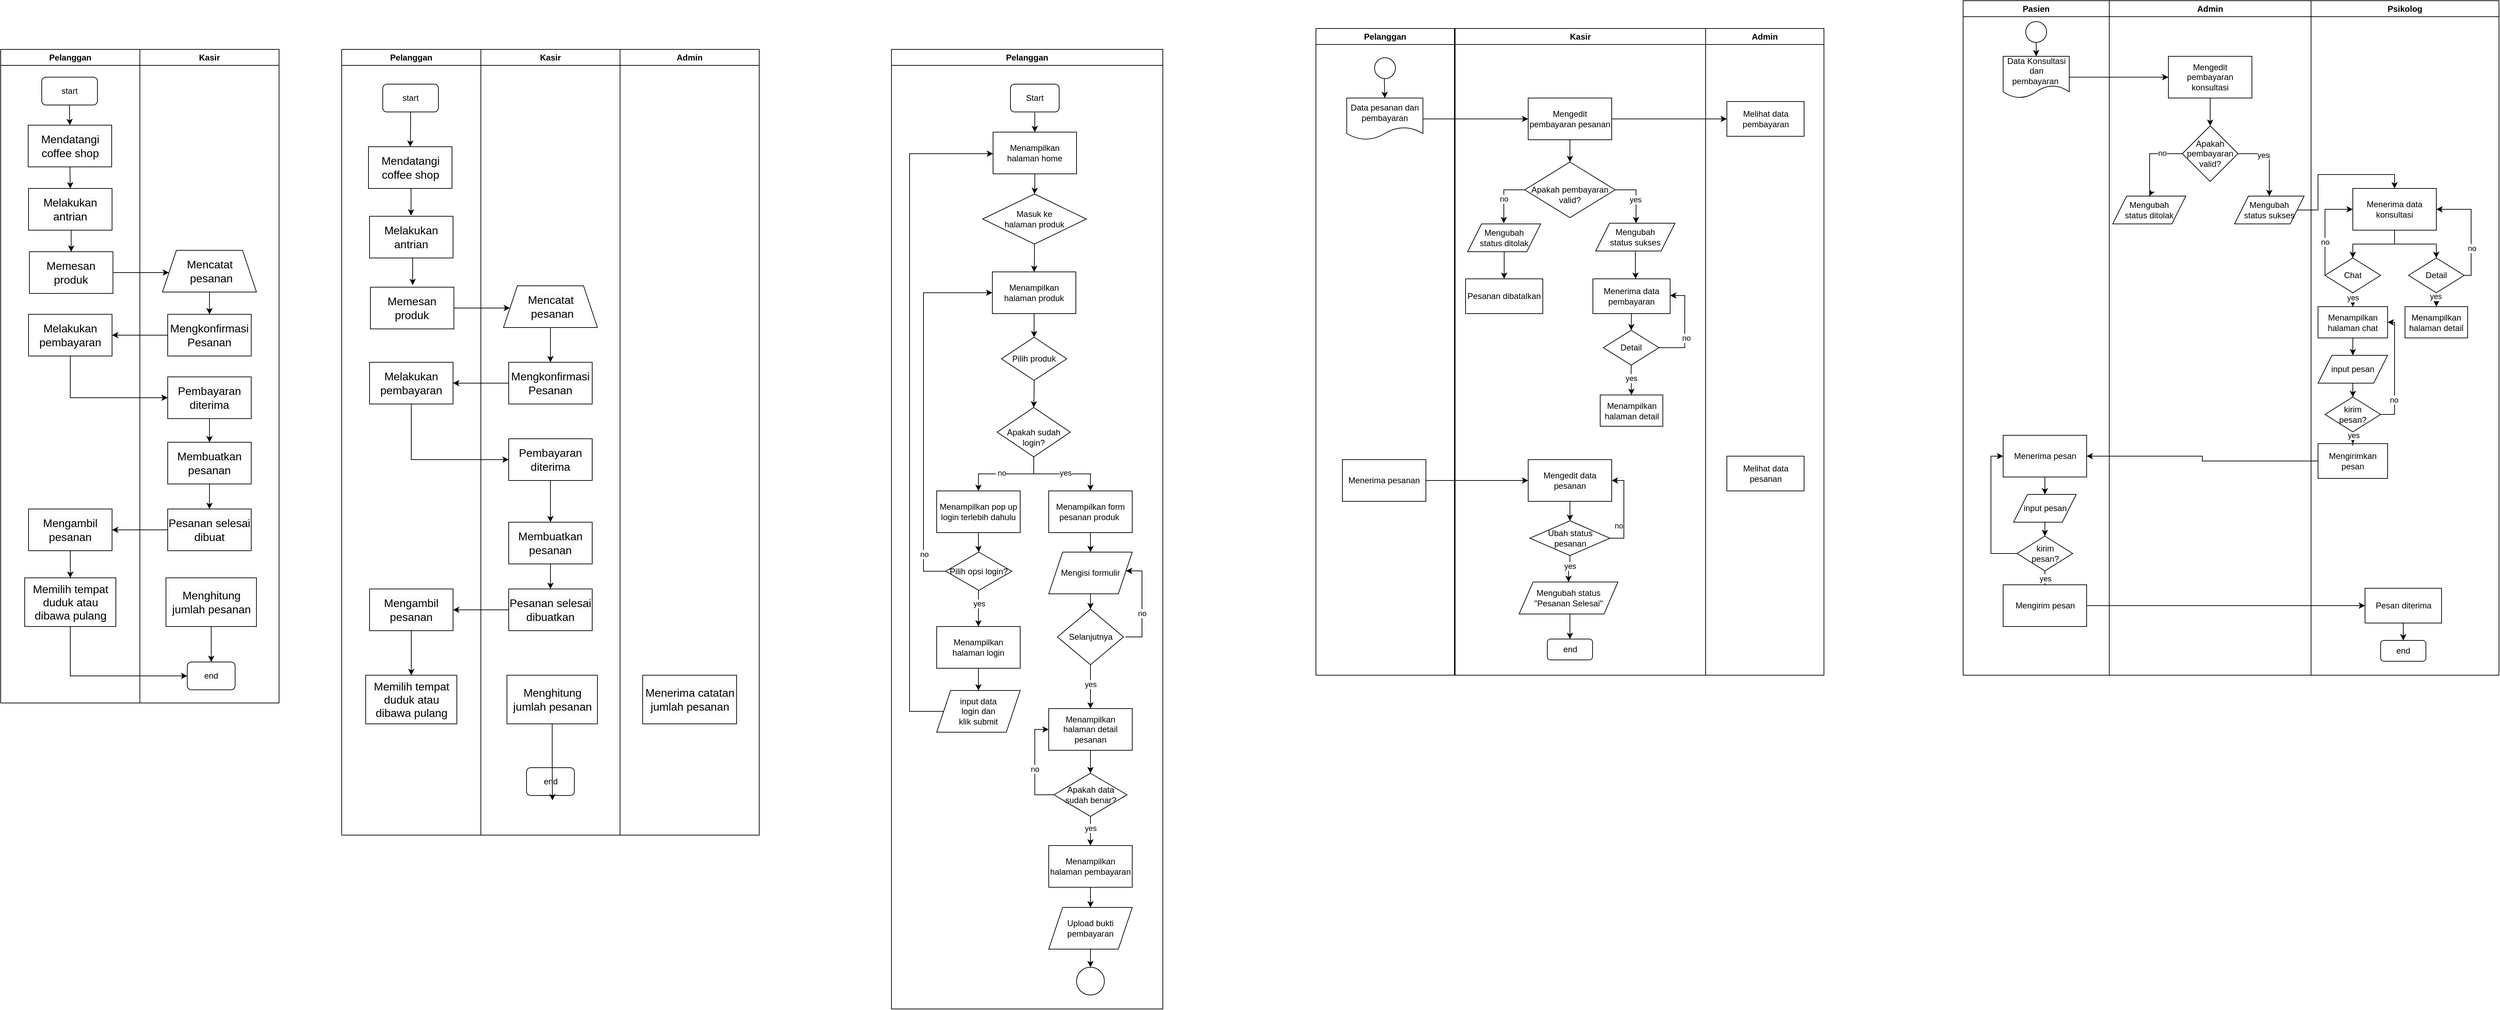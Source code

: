 <mxfile version="22.1.7" type="github">
  <diagram name="arsi -berjalan" id="NJvHbYUtmTnHZ8qLv1Gm">
    <mxGraphModel dx="1194" dy="760" grid="1" gridSize="10" guides="1" tooltips="1" connect="1" arrows="1" fold="1" page="1" pageScale="1" pageWidth="827" pageHeight="1169" math="0" shadow="0">
      <root>
        <mxCell id="0" />
        <mxCell id="1" parent="0" />
        <mxCell id="jcb7iHF1FWQuhyqtT_9i-1" value="Pelanggan" style="swimlane;whiteSpace=wrap;html=1;" vertex="1" parent="1">
          <mxGeometry x="80" y="80" width="200" height="940" as="geometry" />
        </mxCell>
        <mxCell id="jcb7iHF1FWQuhyqtT_9i-131" style="edgeStyle=orthogonalEdgeStyle;rounded=0;orthogonalLoop=1;jettySize=auto;html=1;exitX=0.5;exitY=1;exitDx=0;exitDy=0;entryX=0.5;entryY=0;entryDx=0;entryDy=0;" edge="1" parent="jcb7iHF1FWQuhyqtT_9i-1" source="jcb7iHF1FWQuhyqtT_9i-12" target="jcb7iHF1FWQuhyqtT_9i-31">
          <mxGeometry relative="1" as="geometry" />
        </mxCell>
        <mxCell id="jcb7iHF1FWQuhyqtT_9i-12" value="&lt;span style=&quot;color: rgb(0, 0, 0); font-family: Helvetica; font-size: 16px; font-style: normal; font-variant-ligatures: normal; font-variant-caps: normal; font-weight: 400; letter-spacing: normal; orphans: 2; text-align: center; text-indent: 0px; text-transform: none; widows: 2; word-spacing: 0px; -webkit-text-stroke-width: 0px; background-color: rgb(251, 251, 251); text-decoration-thickness: initial; text-decoration-style: initial; text-decoration-color: initial; float: none; display: inline !important;&quot;&gt;Mendatangi coffee shop&lt;/span&gt;" style="rounded=0;whiteSpace=wrap;html=1;" vertex="1" parent="jcb7iHF1FWQuhyqtT_9i-1">
          <mxGeometry x="39.5" y="109" width="120" height="60" as="geometry" />
        </mxCell>
        <mxCell id="jcb7iHF1FWQuhyqtT_9i-14" value="&lt;span style=&quot;color: rgb(0, 0, 0); font-family: Helvetica; font-size: 16px; font-style: normal; font-variant-ligatures: normal; font-variant-caps: normal; font-weight: 400; letter-spacing: normal; orphans: 2; text-align: center; text-indent: 0px; text-transform: none; widows: 2; word-spacing: 0px; -webkit-text-stroke-width: 0px; background-color: rgb(251, 251, 251); text-decoration-thickness: initial; text-decoration-style: initial; text-decoration-color: initial; float: none; display: inline !important;&quot;&gt;Memesan produk&lt;/span&gt;" style="rounded=0;whiteSpace=wrap;html=1;" vertex="1" parent="jcb7iHF1FWQuhyqtT_9i-1">
          <mxGeometry x="41.27" y="291" width="120" height="60" as="geometry" />
        </mxCell>
        <mxCell id="jcb7iHF1FWQuhyqtT_9i-19" style="edgeStyle=orthogonalEdgeStyle;rounded=0;orthogonalLoop=1;jettySize=auto;html=1;entryX=0.5;entryY=0;entryDx=0;entryDy=0;" edge="1" parent="jcb7iHF1FWQuhyqtT_9i-1" source="jcb7iHF1FWQuhyqtT_9i-20" target="jcb7iHF1FWQuhyqtT_9i-12">
          <mxGeometry relative="1" as="geometry" />
        </mxCell>
        <mxCell id="jcb7iHF1FWQuhyqtT_9i-20" value="start" style="rounded=1;whiteSpace=wrap;html=1;" vertex="1" parent="jcb7iHF1FWQuhyqtT_9i-1">
          <mxGeometry x="59" y="40" width="80" height="40" as="geometry" />
        </mxCell>
        <mxCell id="jcb7iHF1FWQuhyqtT_9i-133" style="edgeStyle=orthogonalEdgeStyle;rounded=0;orthogonalLoop=1;jettySize=auto;html=1;exitX=0.5;exitY=1;exitDx=0;exitDy=0;entryX=0.5;entryY=0;entryDx=0;entryDy=0;" edge="1" parent="jcb7iHF1FWQuhyqtT_9i-1" source="jcb7iHF1FWQuhyqtT_9i-31" target="jcb7iHF1FWQuhyqtT_9i-14">
          <mxGeometry relative="1" as="geometry" />
        </mxCell>
        <mxCell id="jcb7iHF1FWQuhyqtT_9i-31" value="&lt;span style=&quot;color: rgb(0, 0, 0); font-family: Helvetica; font-size: 16px; font-style: normal; font-variant-ligatures: normal; font-variant-caps: normal; font-weight: 400; letter-spacing: normal; orphans: 2; text-align: center; text-indent: 0px; text-transform: none; widows: 2; word-spacing: 0px; -webkit-text-stroke-width: 0px; background-color: rgb(251, 251, 251); text-decoration-thickness: initial; text-decoration-style: initial; text-decoration-color: initial; float: none; display: inline !important;&quot;&gt;Melakukan antrian&lt;/span&gt;" style="rounded=0;whiteSpace=wrap;html=1;" vertex="1" parent="jcb7iHF1FWQuhyqtT_9i-1">
          <mxGeometry x="40" y="200" width="120" height="60" as="geometry" />
        </mxCell>
        <mxCell id="jcb7iHF1FWQuhyqtT_9i-77" value="&lt;span style=&quot;color: rgb(0, 0, 0); font-family: Helvetica; font-size: 16px; font-style: normal; font-variant-ligatures: normal; font-variant-caps: normal; font-weight: 400; letter-spacing: normal; orphans: 2; text-align: center; text-indent: 0px; text-transform: none; widows: 2; word-spacing: 0px; -webkit-text-stroke-width: 0px; background-color: rgb(251, 251, 251); text-decoration-thickness: initial; text-decoration-style: initial; text-decoration-color: initial; float: none; display: inline !important;&quot;&gt;Melakukan pembayaran&lt;/span&gt;" style="rounded=0;whiteSpace=wrap;html=1;" vertex="1" parent="jcb7iHF1FWQuhyqtT_9i-1">
          <mxGeometry x="40" y="381" width="120" height="60" as="geometry" />
        </mxCell>
        <mxCell id="jcb7iHF1FWQuhyqtT_9i-93" style="edgeStyle=orthogonalEdgeStyle;rounded=0;orthogonalLoop=1;jettySize=auto;html=1;exitX=0.5;exitY=1;exitDx=0;exitDy=0;" edge="1" parent="jcb7iHF1FWQuhyqtT_9i-1" source="jcb7iHF1FWQuhyqtT_9i-79" target="jcb7iHF1FWQuhyqtT_9i-88">
          <mxGeometry relative="1" as="geometry" />
        </mxCell>
        <mxCell id="jcb7iHF1FWQuhyqtT_9i-79" value="&lt;span style=&quot;color: rgb(0, 0, 0); font-family: Helvetica; font-size: 16px; font-style: normal; font-variant-ligatures: normal; font-variant-caps: normal; font-weight: 400; letter-spacing: normal; orphans: 2; text-align: center; text-indent: 0px; text-transform: none; widows: 2; word-spacing: 0px; -webkit-text-stroke-width: 0px; background-color: rgb(251, 251, 251); text-decoration-thickness: initial; text-decoration-style: initial; text-decoration-color: initial; float: none; display: inline !important;&quot;&gt;Mengambil pesanan&lt;/span&gt;" style="rounded=0;whiteSpace=wrap;html=1;" vertex="1" parent="jcb7iHF1FWQuhyqtT_9i-1">
          <mxGeometry x="40" y="661" width="120" height="60" as="geometry" />
        </mxCell>
        <mxCell id="jcb7iHF1FWQuhyqtT_9i-88" value="&lt;span style=&quot;color: rgb(0, 0, 0); font-family: Helvetica; font-size: 16px; font-style: normal; font-variant-ligatures: normal; font-variant-caps: normal; font-weight: 400; letter-spacing: normal; orphans: 2; text-align: center; text-indent: 0px; text-transform: none; widows: 2; word-spacing: 0px; -webkit-text-stroke-width: 0px; background-color: rgb(251, 251, 251); text-decoration-thickness: initial; text-decoration-style: initial; text-decoration-color: initial; float: none; display: inline !important;&quot;&gt;Memilih tempat duduk atau dibawa pulang&lt;/span&gt;" style="rounded=0;whiteSpace=wrap;html=1;" vertex="1" parent="jcb7iHF1FWQuhyqtT_9i-1">
          <mxGeometry x="34.5" y="760" width="131" height="70" as="geometry" />
        </mxCell>
        <mxCell id="jcb7iHF1FWQuhyqtT_9i-21" value="Kasir" style="swimlane;whiteSpace=wrap;html=1;" vertex="1" parent="1">
          <mxGeometry x="280" y="80" width="200" height="940" as="geometry" />
        </mxCell>
        <mxCell id="jcb7iHF1FWQuhyqtT_9i-70" value="&lt;span style=&quot;font-size: 16px;&quot;&gt;Mencatat Form pesanan&lt;/span&gt;" style="shape=document;whiteSpace=wrap;html=1;boundedLbl=1;" vertex="1" parent="jcb7iHF1FWQuhyqtT_9i-21">
          <mxGeometry x="53.75" y="305" width="92" height="40" as="geometry" />
        </mxCell>
        <mxCell id="jcb7iHF1FWQuhyqtT_9i-76" style="edgeStyle=orthogonalEdgeStyle;rounded=0;orthogonalLoop=1;jettySize=auto;html=1;exitX=0.5;exitY=1;exitDx=0;exitDy=0;" edge="1" parent="jcb7iHF1FWQuhyqtT_9i-21" source="jcb7iHF1FWQuhyqtT_9i-74" target="jcb7iHF1FWQuhyqtT_9i-15">
          <mxGeometry relative="1" as="geometry" />
        </mxCell>
        <mxCell id="jcb7iHF1FWQuhyqtT_9i-74" value="&lt;span style=&quot;color: rgb(0, 0, 0); font-family: Helvetica; font-size: 16px; font-style: normal; font-variant-ligatures: normal; font-variant-caps: normal; font-weight: 400; letter-spacing: normal; orphans: 2; text-align: center; text-indent: 0px; text-transform: none; widows: 2; word-spacing: 0px; -webkit-text-stroke-width: 0px; background-color: rgb(251, 251, 251); text-decoration-thickness: initial; text-decoration-style: initial; text-decoration-color: initial; float: none; display: inline !important;&quot;&gt;Mencatat&lt;br&gt;&amp;nbsp;pesanan&lt;/span&gt;" style="shape=trapezoid;perimeter=trapezoidPerimeter;whiteSpace=wrap;html=1;fixedSize=1;" vertex="1" parent="jcb7iHF1FWQuhyqtT_9i-21">
          <mxGeometry x="32.5" y="289" width="135" height="60" as="geometry" />
        </mxCell>
        <mxCell id="jcb7iHF1FWQuhyqtT_9i-46" value="end" style="rounded=1;whiteSpace=wrap;html=1;" vertex="1" parent="jcb7iHF1FWQuhyqtT_9i-21">
          <mxGeometry x="68.12" y="881" width="68.75" height="40" as="geometry" />
        </mxCell>
        <mxCell id="jcb7iHF1FWQuhyqtT_9i-15" value="&lt;span style=&quot;color: rgb(0, 0, 0); font-family: Helvetica; font-size: 16px; font-style: normal; font-variant-ligatures: normal; font-variant-caps: normal; font-weight: 400; letter-spacing: normal; orphans: 2; text-align: center; text-indent: 0px; text-transform: none; widows: 2; word-spacing: 0px; -webkit-text-stroke-width: 0px; background-color: rgb(251, 251, 251); text-decoration-thickness: initial; text-decoration-style: initial; text-decoration-color: initial; float: none; display: inline !important;&quot;&gt;Mengkonfirmasi Pesanan&lt;/span&gt;" style="rounded=0;whiteSpace=wrap;html=1;" vertex="1" parent="jcb7iHF1FWQuhyqtT_9i-21">
          <mxGeometry x="40" y="381" width="120" height="60" as="geometry" />
        </mxCell>
        <mxCell id="jcb7iHF1FWQuhyqtT_9i-85" style="edgeStyle=orthogonalEdgeStyle;rounded=0;orthogonalLoop=1;jettySize=auto;html=1;exitX=0.5;exitY=1;exitDx=0;exitDy=0;" edge="1" parent="jcb7iHF1FWQuhyqtT_9i-21" source="jcb7iHF1FWQuhyqtT_9i-81" target="jcb7iHF1FWQuhyqtT_9i-84">
          <mxGeometry relative="1" as="geometry" />
        </mxCell>
        <mxCell id="jcb7iHF1FWQuhyqtT_9i-81" value="&lt;span style=&quot;color: rgb(0, 0, 0); font-family: Helvetica; font-size: 16px; font-style: normal; font-variant-ligatures: normal; font-variant-caps: normal; font-weight: 400; letter-spacing: normal; orphans: 2; text-align: center; text-indent: 0px; text-transform: none; widows: 2; word-spacing: 0px; -webkit-text-stroke-width: 0px; background-color: rgb(251, 251, 251); text-decoration-thickness: initial; text-decoration-style: initial; text-decoration-color: initial; float: none; display: inline !important;&quot;&gt;Pembayaran diterima&lt;/span&gt;" style="rounded=0;whiteSpace=wrap;html=1;" vertex="1" parent="jcb7iHF1FWQuhyqtT_9i-21">
          <mxGeometry x="40" y="471" width="120" height="60" as="geometry" />
        </mxCell>
        <mxCell id="jcb7iHF1FWQuhyqtT_9i-97" style="edgeStyle=orthogonalEdgeStyle;rounded=0;orthogonalLoop=1;jettySize=auto;html=1;exitX=0.5;exitY=1;exitDx=0;exitDy=0;entryX=0.5;entryY=0;entryDx=0;entryDy=0;" edge="1" parent="jcb7iHF1FWQuhyqtT_9i-21" source="jcb7iHF1FWQuhyqtT_9i-84" target="jcb7iHF1FWQuhyqtT_9i-86">
          <mxGeometry relative="1" as="geometry" />
        </mxCell>
        <mxCell id="jcb7iHF1FWQuhyqtT_9i-84" value="&lt;span style=&quot;color: rgb(0, 0, 0); font-family: Helvetica; font-size: 16px; font-style: normal; font-variant-ligatures: normal; font-variant-caps: normal; font-weight: 400; letter-spacing: normal; orphans: 2; text-align: center; text-indent: 0px; text-transform: none; widows: 2; word-spacing: 0px; -webkit-text-stroke-width: 0px; background-color: rgb(251, 251, 251); text-decoration-thickness: initial; text-decoration-style: initial; text-decoration-color: initial; float: none; display: inline !important;&quot;&gt;Membuatkan pesanan&lt;/span&gt;" style="rounded=0;whiteSpace=wrap;html=1;" vertex="1" parent="jcb7iHF1FWQuhyqtT_9i-21">
          <mxGeometry x="40" y="565" width="120" height="60" as="geometry" />
        </mxCell>
        <mxCell id="jcb7iHF1FWQuhyqtT_9i-86" value="&lt;span style=&quot;color: rgb(0, 0, 0); font-family: Helvetica; font-size: 16px; font-style: normal; font-variant-ligatures: normal; font-variant-caps: normal; font-weight: 400; letter-spacing: normal; orphans: 2; text-align: center; text-indent: 0px; text-transform: none; widows: 2; word-spacing: 0px; -webkit-text-stroke-width: 0px; background-color: rgb(251, 251, 251); text-decoration-thickness: initial; text-decoration-style: initial; text-decoration-color: initial; float: none; display: inline !important;&quot;&gt;Pesanan selesai dibuat&lt;/span&gt;" style="rounded=0;whiteSpace=wrap;html=1;" vertex="1" parent="jcb7iHF1FWQuhyqtT_9i-21">
          <mxGeometry x="40" y="661" width="120" height="60" as="geometry" />
        </mxCell>
        <mxCell id="jcb7iHF1FWQuhyqtT_9i-134" style="edgeStyle=orthogonalEdgeStyle;rounded=0;orthogonalLoop=1;jettySize=auto;html=1;exitX=0.5;exitY=1;exitDx=0;exitDy=0;" edge="1" parent="jcb7iHF1FWQuhyqtT_9i-21" source="jcb7iHF1FWQuhyqtT_9i-94" target="jcb7iHF1FWQuhyqtT_9i-46">
          <mxGeometry relative="1" as="geometry" />
        </mxCell>
        <mxCell id="jcb7iHF1FWQuhyqtT_9i-94" value="&lt;span style=&quot;color: rgb(0, 0, 0); font-family: Helvetica; font-size: 16px; font-style: normal; font-variant-ligatures: normal; font-variant-caps: normal; font-weight: 400; letter-spacing: normal; orphans: 2; text-align: center; text-indent: 0px; text-transform: none; widows: 2; word-spacing: 0px; -webkit-text-stroke-width: 0px; background-color: rgb(251, 251, 251); text-decoration-thickness: initial; text-decoration-style: initial; text-decoration-color: initial; float: none; display: inline !important;&quot;&gt;Menghitung jumlah pesanan&lt;/span&gt;" style="rounded=0;whiteSpace=wrap;html=1;" vertex="1" parent="jcb7iHF1FWQuhyqtT_9i-21">
          <mxGeometry x="37.5" y="760" width="130" height="70" as="geometry" />
        </mxCell>
        <mxCell id="jcb7iHF1FWQuhyqtT_9i-69" style="edgeStyle=orthogonalEdgeStyle;rounded=0;orthogonalLoop=1;jettySize=auto;html=1;exitX=1;exitY=0.5;exitDx=0;exitDy=0;entryX=0.069;entryY=0.533;entryDx=0;entryDy=0;entryPerimeter=0;" edge="1" parent="1" source="jcb7iHF1FWQuhyqtT_9i-14" target="jcb7iHF1FWQuhyqtT_9i-74">
          <mxGeometry relative="1" as="geometry">
            <mxPoint x="201.27" y="401" as="sourcePoint" />
            <mxPoint x="310" y="401" as="targetPoint" />
          </mxGeometry>
        </mxCell>
        <mxCell id="jcb7iHF1FWQuhyqtT_9i-78" style="edgeStyle=orthogonalEdgeStyle;rounded=0;orthogonalLoop=1;jettySize=auto;html=1;exitX=0;exitY=0.5;exitDx=0;exitDy=0;entryX=1;entryY=0.5;entryDx=0;entryDy=0;" edge="1" parent="1" source="jcb7iHF1FWQuhyqtT_9i-15" target="jcb7iHF1FWQuhyqtT_9i-77">
          <mxGeometry relative="1" as="geometry" />
        </mxCell>
        <mxCell id="jcb7iHF1FWQuhyqtT_9i-83" style="edgeStyle=orthogonalEdgeStyle;rounded=0;orthogonalLoop=1;jettySize=auto;html=1;exitX=0.5;exitY=1;exitDx=0;exitDy=0;entryX=0;entryY=0.5;entryDx=0;entryDy=0;" edge="1" parent="1" source="jcb7iHF1FWQuhyqtT_9i-77" target="jcb7iHF1FWQuhyqtT_9i-81">
          <mxGeometry relative="1" as="geometry" />
        </mxCell>
        <mxCell id="jcb7iHF1FWQuhyqtT_9i-87" style="edgeStyle=orthogonalEdgeStyle;rounded=0;orthogonalLoop=1;jettySize=auto;html=1;exitX=0;exitY=0.5;exitDx=0;exitDy=0;entryX=1;entryY=0.5;entryDx=0;entryDy=0;" edge="1" parent="1" source="jcb7iHF1FWQuhyqtT_9i-86" target="jcb7iHF1FWQuhyqtT_9i-79">
          <mxGeometry relative="1" as="geometry" />
        </mxCell>
        <mxCell id="jcb7iHF1FWQuhyqtT_9i-99" value="Pelanggan" style="swimlane;whiteSpace=wrap;html=1;" vertex="1" parent="1">
          <mxGeometry x="570" y="80" width="200" height="1130" as="geometry" />
        </mxCell>
        <mxCell id="jcb7iHF1FWQuhyqtT_9i-100" value="&lt;span style=&quot;color: rgb(0, 0, 0); font-family: Helvetica; font-size: 16px; font-style: normal; font-variant-ligatures: normal; font-variant-caps: normal; font-weight: 400; letter-spacing: normal; orphans: 2; text-align: center; text-indent: 0px; text-transform: none; widows: 2; word-spacing: 0px; -webkit-text-stroke-width: 0px; background-color: rgb(251, 251, 251); text-decoration-thickness: initial; text-decoration-style: initial; text-decoration-color: initial; float: none; display: inline !important;&quot;&gt;Mendatangi coffee shop&lt;/span&gt;" style="rounded=0;whiteSpace=wrap;html=1;" vertex="1" parent="jcb7iHF1FWQuhyqtT_9i-99">
          <mxGeometry x="38.5" y="140" width="120" height="60" as="geometry" />
        </mxCell>
        <mxCell id="jcb7iHF1FWQuhyqtT_9i-101" value="&lt;span style=&quot;color: rgb(0, 0, 0); font-family: Helvetica; font-size: 16px; font-style: normal; font-variant-ligatures: normal; font-variant-caps: normal; font-weight: 400; letter-spacing: normal; orphans: 2; text-align: center; text-indent: 0px; text-transform: none; widows: 2; word-spacing: 0px; -webkit-text-stroke-width: 0px; background-color: rgb(251, 251, 251); text-decoration-thickness: initial; text-decoration-style: initial; text-decoration-color: initial; float: none; display: inline !important;&quot;&gt;Memesan produk&lt;/span&gt;" style="rounded=0;whiteSpace=wrap;html=1;" vertex="1" parent="jcb7iHF1FWQuhyqtT_9i-99">
          <mxGeometry x="41.27" y="342" width="120" height="60" as="geometry" />
        </mxCell>
        <mxCell id="jcb7iHF1FWQuhyqtT_9i-102" style="edgeStyle=orthogonalEdgeStyle;rounded=0;orthogonalLoop=1;jettySize=auto;html=1;entryX=0.5;entryY=0;entryDx=0;entryDy=0;" edge="1" parent="jcb7iHF1FWQuhyqtT_9i-99" source="jcb7iHF1FWQuhyqtT_9i-103" target="jcb7iHF1FWQuhyqtT_9i-100">
          <mxGeometry relative="1" as="geometry" />
        </mxCell>
        <mxCell id="jcb7iHF1FWQuhyqtT_9i-103" value="start" style="rounded=1;whiteSpace=wrap;html=1;" vertex="1" parent="jcb7iHF1FWQuhyqtT_9i-99">
          <mxGeometry x="59" y="50" width="80" height="40" as="geometry" />
        </mxCell>
        <mxCell id="jcb7iHF1FWQuhyqtT_9i-104" value="&lt;span style=&quot;color: rgb(0, 0, 0); font-family: Helvetica; font-size: 16px; font-style: normal; font-variant-ligatures: normal; font-variant-caps: normal; font-weight: 400; letter-spacing: normal; orphans: 2; text-align: center; text-indent: 0px; text-transform: none; widows: 2; word-spacing: 0px; -webkit-text-stroke-width: 0px; background-color: rgb(251, 251, 251); text-decoration-thickness: initial; text-decoration-style: initial; text-decoration-color: initial; float: none; display: inline !important;&quot;&gt;Melakukan antrian&lt;/span&gt;" style="rounded=0;whiteSpace=wrap;html=1;" vertex="1" parent="jcb7iHF1FWQuhyqtT_9i-99">
          <mxGeometry x="40" y="240" width="120" height="60" as="geometry" />
        </mxCell>
        <mxCell id="jcb7iHF1FWQuhyqtT_9i-105" style="edgeStyle=orthogonalEdgeStyle;rounded=0;orthogonalLoop=1;jettySize=auto;html=1;exitX=0.5;exitY=1;exitDx=0;exitDy=0;entryX=0.464;entryY=-0.017;entryDx=0;entryDy=0;entryPerimeter=0;" edge="1" parent="jcb7iHF1FWQuhyqtT_9i-99">
          <mxGeometry relative="1" as="geometry">
            <mxPoint x="102.5" y="200" as="sourcePoint" />
            <mxPoint x="99.68" y="238.98" as="targetPoint" />
          </mxGeometry>
        </mxCell>
        <mxCell id="jcb7iHF1FWQuhyqtT_9i-106" style="edgeStyle=orthogonalEdgeStyle;rounded=0;orthogonalLoop=1;jettySize=auto;html=1;exitX=0.5;exitY=1;exitDx=0;exitDy=0;entryX=0.448;entryY=-0.05;entryDx=0;entryDy=0;entryPerimeter=0;" edge="1" parent="jcb7iHF1FWQuhyqtT_9i-99">
          <mxGeometry relative="1" as="geometry">
            <mxPoint x="107" y="300" as="sourcePoint" />
            <mxPoint x="102.03" y="339" as="targetPoint" />
          </mxGeometry>
        </mxCell>
        <mxCell id="jcb7iHF1FWQuhyqtT_9i-107" value="&lt;span style=&quot;color: rgb(0, 0, 0); font-family: Helvetica; font-size: 16px; font-style: normal; font-variant-ligatures: normal; font-variant-caps: normal; font-weight: 400; letter-spacing: normal; orphans: 2; text-align: center; text-indent: 0px; text-transform: none; widows: 2; word-spacing: 0px; -webkit-text-stroke-width: 0px; background-color: rgb(251, 251, 251); text-decoration-thickness: initial; text-decoration-style: initial; text-decoration-color: initial; float: none; display: inline !important;&quot;&gt;Melakukan pembayaran&lt;/span&gt;" style="rounded=0;whiteSpace=wrap;html=1;" vertex="1" parent="jcb7iHF1FWQuhyqtT_9i-99">
          <mxGeometry x="40" y="450" width="120" height="60" as="geometry" />
        </mxCell>
        <mxCell id="jcb7iHF1FWQuhyqtT_9i-108" style="edgeStyle=orthogonalEdgeStyle;rounded=0;orthogonalLoop=1;jettySize=auto;html=1;exitX=0.5;exitY=1;exitDx=0;exitDy=0;" edge="1" parent="jcb7iHF1FWQuhyqtT_9i-99" source="jcb7iHF1FWQuhyqtT_9i-109" target="jcb7iHF1FWQuhyqtT_9i-110">
          <mxGeometry relative="1" as="geometry" />
        </mxCell>
        <mxCell id="jcb7iHF1FWQuhyqtT_9i-109" value="&lt;span style=&quot;color: rgb(0, 0, 0); font-family: Helvetica; font-size: 16px; font-style: normal; font-variant-ligatures: normal; font-variant-caps: normal; font-weight: 400; letter-spacing: normal; orphans: 2; text-align: center; text-indent: 0px; text-transform: none; widows: 2; word-spacing: 0px; -webkit-text-stroke-width: 0px; background-color: rgb(251, 251, 251); text-decoration-thickness: initial; text-decoration-style: initial; text-decoration-color: initial; float: none; display: inline !important;&quot;&gt;Mengambil pesanan&lt;/span&gt;" style="rounded=0;whiteSpace=wrap;html=1;" vertex="1" parent="jcb7iHF1FWQuhyqtT_9i-99">
          <mxGeometry x="40" y="776" width="120" height="60" as="geometry" />
        </mxCell>
        <mxCell id="jcb7iHF1FWQuhyqtT_9i-110" value="&lt;span style=&quot;color: rgb(0, 0, 0); font-family: Helvetica; font-size: 16px; font-style: normal; font-variant-ligatures: normal; font-variant-caps: normal; font-weight: 400; letter-spacing: normal; orphans: 2; text-align: center; text-indent: 0px; text-transform: none; widows: 2; word-spacing: 0px; -webkit-text-stroke-width: 0px; background-color: rgb(251, 251, 251); text-decoration-thickness: initial; text-decoration-style: initial; text-decoration-color: initial; float: none; display: inline !important;&quot;&gt;Memilih tempat duduk atau dibawa pulang&lt;/span&gt;" style="rounded=0;whiteSpace=wrap;html=1;" vertex="1" parent="jcb7iHF1FWQuhyqtT_9i-99">
          <mxGeometry x="34.5" y="900" width="131" height="70" as="geometry" />
        </mxCell>
        <mxCell id="jcb7iHF1FWQuhyqtT_9i-111" value="Kasir" style="swimlane;whiteSpace=wrap;html=1;" vertex="1" parent="1">
          <mxGeometry x="770" y="80" width="200" height="1130" as="geometry" />
        </mxCell>
        <mxCell id="jcb7iHF1FWQuhyqtT_9i-112" value="&lt;span style=&quot;font-size: 16px;&quot;&gt;Mencatat Form pesanan&lt;/span&gt;" style="shape=document;whiteSpace=wrap;html=1;boundedLbl=1;" vertex="1" parent="jcb7iHF1FWQuhyqtT_9i-111">
          <mxGeometry x="53.75" y="356" width="92" height="40" as="geometry" />
        </mxCell>
        <mxCell id="jcb7iHF1FWQuhyqtT_9i-113" style="edgeStyle=orthogonalEdgeStyle;rounded=0;orthogonalLoop=1;jettySize=auto;html=1;exitX=0.5;exitY=1;exitDx=0;exitDy=0;" edge="1" parent="jcb7iHF1FWQuhyqtT_9i-111" source="jcb7iHF1FWQuhyqtT_9i-114" target="jcb7iHF1FWQuhyqtT_9i-116">
          <mxGeometry relative="1" as="geometry" />
        </mxCell>
        <mxCell id="jcb7iHF1FWQuhyqtT_9i-114" value="&lt;span style=&quot;color: rgb(0, 0, 0); font-family: Helvetica; font-size: 16px; font-style: normal; font-variant-ligatures: normal; font-variant-caps: normal; font-weight: 400; letter-spacing: normal; orphans: 2; text-align: center; text-indent: 0px; text-transform: none; widows: 2; word-spacing: 0px; -webkit-text-stroke-width: 0px; background-color: rgb(251, 251, 251); text-decoration-thickness: initial; text-decoration-style: initial; text-decoration-color: initial; float: none; display: inline !important;&quot;&gt;Mencatat&lt;br&gt;&amp;nbsp;pesanan&lt;/span&gt;" style="shape=trapezoid;perimeter=trapezoidPerimeter;whiteSpace=wrap;html=1;fixedSize=1;" vertex="1" parent="jcb7iHF1FWQuhyqtT_9i-111">
          <mxGeometry x="32.5" y="340" width="135" height="60" as="geometry" />
        </mxCell>
        <mxCell id="jcb7iHF1FWQuhyqtT_9i-115" value="end" style="rounded=1;whiteSpace=wrap;html=1;" vertex="1" parent="jcb7iHF1FWQuhyqtT_9i-111">
          <mxGeometry x="65.63" y="1033" width="68.75" height="40" as="geometry" />
        </mxCell>
        <mxCell id="jcb7iHF1FWQuhyqtT_9i-116" value="&lt;span style=&quot;color: rgb(0, 0, 0); font-family: Helvetica; font-size: 16px; font-style: normal; font-variant-ligatures: normal; font-variant-caps: normal; font-weight: 400; letter-spacing: normal; orphans: 2; text-align: center; text-indent: 0px; text-transform: none; widows: 2; word-spacing: 0px; -webkit-text-stroke-width: 0px; background-color: rgb(251, 251, 251); text-decoration-thickness: initial; text-decoration-style: initial; text-decoration-color: initial; float: none; display: inline !important;&quot;&gt;Mengkonfirmasi Pesanan&lt;/span&gt;" style="rounded=0;whiteSpace=wrap;html=1;" vertex="1" parent="jcb7iHF1FWQuhyqtT_9i-111">
          <mxGeometry x="40" y="450" width="120" height="60" as="geometry" />
        </mxCell>
        <mxCell id="jcb7iHF1FWQuhyqtT_9i-117" style="edgeStyle=orthogonalEdgeStyle;rounded=0;orthogonalLoop=1;jettySize=auto;html=1;exitX=0.5;exitY=1;exitDx=0;exitDy=0;" edge="1" parent="jcb7iHF1FWQuhyqtT_9i-111" source="jcb7iHF1FWQuhyqtT_9i-118" target="jcb7iHF1FWQuhyqtT_9i-120">
          <mxGeometry relative="1" as="geometry" />
        </mxCell>
        <mxCell id="jcb7iHF1FWQuhyqtT_9i-118" value="&lt;span style=&quot;color: rgb(0, 0, 0); font-family: Helvetica; font-size: 16px; font-style: normal; font-variant-ligatures: normal; font-variant-caps: normal; font-weight: 400; letter-spacing: normal; orphans: 2; text-align: center; text-indent: 0px; text-transform: none; widows: 2; word-spacing: 0px; -webkit-text-stroke-width: 0px; background-color: rgb(251, 251, 251); text-decoration-thickness: initial; text-decoration-style: initial; text-decoration-color: initial; float: none; display: inline !important;&quot;&gt;Pembayaran diterima&lt;/span&gt;" style="rounded=0;whiteSpace=wrap;html=1;" vertex="1" parent="jcb7iHF1FWQuhyqtT_9i-111">
          <mxGeometry x="40" y="560" width="120" height="60" as="geometry" />
        </mxCell>
        <mxCell id="jcb7iHF1FWQuhyqtT_9i-119" style="edgeStyle=orthogonalEdgeStyle;rounded=0;orthogonalLoop=1;jettySize=auto;html=1;exitX=0.5;exitY=1;exitDx=0;exitDy=0;entryX=0.5;entryY=0;entryDx=0;entryDy=0;" edge="1" parent="jcb7iHF1FWQuhyqtT_9i-111" source="jcb7iHF1FWQuhyqtT_9i-120" target="jcb7iHF1FWQuhyqtT_9i-121">
          <mxGeometry relative="1" as="geometry" />
        </mxCell>
        <mxCell id="jcb7iHF1FWQuhyqtT_9i-120" value="&lt;span style=&quot;color: rgb(0, 0, 0); font-family: Helvetica; font-size: 16px; font-style: normal; font-variant-ligatures: normal; font-variant-caps: normal; font-weight: 400; letter-spacing: normal; orphans: 2; text-align: center; text-indent: 0px; text-transform: none; widows: 2; word-spacing: 0px; -webkit-text-stroke-width: 0px; background-color: rgb(251, 251, 251); text-decoration-thickness: initial; text-decoration-style: initial; text-decoration-color: initial; float: none; display: inline !important;&quot;&gt;Membuatkan pesanan&lt;/span&gt;" style="rounded=0;whiteSpace=wrap;html=1;" vertex="1" parent="jcb7iHF1FWQuhyqtT_9i-111">
          <mxGeometry x="40" y="680" width="120" height="60" as="geometry" />
        </mxCell>
        <mxCell id="jcb7iHF1FWQuhyqtT_9i-121" value="&lt;span style=&quot;color: rgb(0, 0, 0); font-family: Helvetica; font-size: 16px; font-style: normal; font-variant-ligatures: normal; font-variant-caps: normal; font-weight: 400; letter-spacing: normal; orphans: 2; text-align: center; text-indent: 0px; text-transform: none; widows: 2; word-spacing: 0px; -webkit-text-stroke-width: 0px; background-color: rgb(251, 251, 251); text-decoration-thickness: initial; text-decoration-style: initial; text-decoration-color: initial; float: none; display: inline !important;&quot;&gt;Pesanan selesai dibuatkan&lt;/span&gt;" style="rounded=0;whiteSpace=wrap;html=1;" vertex="1" parent="jcb7iHF1FWQuhyqtT_9i-111">
          <mxGeometry x="40" y="776" width="120" height="60" as="geometry" />
        </mxCell>
        <mxCell id="jcb7iHF1FWQuhyqtT_9i-122" style="edgeStyle=orthogonalEdgeStyle;rounded=0;orthogonalLoop=1;jettySize=auto;html=1;exitX=0.5;exitY=1;exitDx=0;exitDy=0;" edge="1" parent="jcb7iHF1FWQuhyqtT_9i-111" source="jcb7iHF1FWQuhyqtT_9i-123">
          <mxGeometry relative="1" as="geometry">
            <mxPoint x="102.87" y="1080.0" as="targetPoint" />
          </mxGeometry>
        </mxCell>
        <mxCell id="jcb7iHF1FWQuhyqtT_9i-123" value="&lt;span style=&quot;color: rgb(0, 0, 0); font-family: Helvetica; font-size: 16px; font-style: normal; font-variant-ligatures: normal; font-variant-caps: normal; font-weight: 400; letter-spacing: normal; orphans: 2; text-align: center; text-indent: 0px; text-transform: none; widows: 2; word-spacing: 0px; -webkit-text-stroke-width: 0px; background-color: rgb(251, 251, 251); text-decoration-thickness: initial; text-decoration-style: initial; text-decoration-color: initial; float: none; display: inline !important;&quot;&gt;Menghitung jumlah pesanan&lt;/span&gt;" style="rounded=0;whiteSpace=wrap;html=1;" vertex="1" parent="jcb7iHF1FWQuhyqtT_9i-111">
          <mxGeometry x="37.5" y="900" width="130" height="70" as="geometry" />
        </mxCell>
        <mxCell id="jcb7iHF1FWQuhyqtT_9i-124" value="Admin" style="swimlane;whiteSpace=wrap;html=1;startSize=23;" vertex="1" parent="1">
          <mxGeometry x="970" y="80" width="200" height="1130" as="geometry" />
        </mxCell>
        <mxCell id="jcb7iHF1FWQuhyqtT_9i-125" value="&lt;span style=&quot;color: rgb(0, 0, 0); font-family: Helvetica; font-size: 16px; font-style: normal; font-variant-ligatures: normal; font-variant-caps: normal; font-weight: 400; letter-spacing: normal; orphans: 2; text-align: center; text-indent: 0px; text-transform: none; widows: 2; word-spacing: 0px; -webkit-text-stroke-width: 0px; background-color: rgb(251, 251, 251); text-decoration-thickness: initial; text-decoration-style: initial; text-decoration-color: initial; float: none; display: inline !important;&quot;&gt;Menerima catatan jumlah pesanan&lt;/span&gt;" style="rounded=0;whiteSpace=wrap;html=1;" vertex="1" parent="jcb7iHF1FWQuhyqtT_9i-124">
          <mxGeometry x="32.5" y="900" width="135" height="70" as="geometry" />
        </mxCell>
        <mxCell id="jcb7iHF1FWQuhyqtT_9i-126" style="edgeStyle=orthogonalEdgeStyle;rounded=0;orthogonalLoop=1;jettySize=auto;html=1;exitX=1;exitY=0.5;exitDx=0;exitDy=0;entryX=0.069;entryY=0.533;entryDx=0;entryDy=0;entryPerimeter=0;" edge="1" parent="1" source="jcb7iHF1FWQuhyqtT_9i-101" target="jcb7iHF1FWQuhyqtT_9i-114">
          <mxGeometry relative="1" as="geometry">
            <mxPoint x="691.27" y="452" as="sourcePoint" />
            <mxPoint x="800" y="452" as="targetPoint" />
          </mxGeometry>
        </mxCell>
        <mxCell id="jcb7iHF1FWQuhyqtT_9i-127" style="edgeStyle=orthogonalEdgeStyle;rounded=0;orthogonalLoop=1;jettySize=auto;html=1;exitX=0;exitY=0.5;exitDx=0;exitDy=0;entryX=1;entryY=0.5;entryDx=0;entryDy=0;" edge="1" parent="1" source="jcb7iHF1FWQuhyqtT_9i-116" target="jcb7iHF1FWQuhyqtT_9i-107">
          <mxGeometry relative="1" as="geometry" />
        </mxCell>
        <mxCell id="jcb7iHF1FWQuhyqtT_9i-128" style="edgeStyle=orthogonalEdgeStyle;rounded=0;orthogonalLoop=1;jettySize=auto;html=1;exitX=0.5;exitY=1;exitDx=0;exitDy=0;entryX=0;entryY=0.5;entryDx=0;entryDy=0;" edge="1" parent="1" source="jcb7iHF1FWQuhyqtT_9i-107" target="jcb7iHF1FWQuhyqtT_9i-118">
          <mxGeometry relative="1" as="geometry" />
        </mxCell>
        <mxCell id="jcb7iHF1FWQuhyqtT_9i-129" style="edgeStyle=orthogonalEdgeStyle;rounded=0;orthogonalLoop=1;jettySize=auto;html=1;exitX=0;exitY=0.5;exitDx=0;exitDy=0;entryX=1;entryY=0.5;entryDx=0;entryDy=0;" edge="1" parent="1" source="jcb7iHF1FWQuhyqtT_9i-121" target="jcb7iHF1FWQuhyqtT_9i-109">
          <mxGeometry relative="1" as="geometry" />
        </mxCell>
        <mxCell id="jcb7iHF1FWQuhyqtT_9i-130" style="edgeStyle=orthogonalEdgeStyle;rounded=0;orthogonalLoop=1;jettySize=auto;html=1;exitX=0.5;exitY=1;exitDx=0;exitDy=0;entryX=0;entryY=0.5;entryDx=0;entryDy=0;" edge="1" parent="1" source="jcb7iHF1FWQuhyqtT_9i-88" target="jcb7iHF1FWQuhyqtT_9i-46">
          <mxGeometry relative="1" as="geometry" />
        </mxCell>
        <mxCell id="jcb7iHF1FWQuhyqtT_9i-187" value="Pelanggan" style="swimlane;whiteSpace=wrap;html=1;" vertex="1" parent="1">
          <mxGeometry x="1360" y="80" width="390" height="1380" as="geometry" />
        </mxCell>
        <mxCell id="jcb7iHF1FWQuhyqtT_9i-188" value="" style="edgeStyle=orthogonalEdgeStyle;rounded=0;orthogonalLoop=1;jettySize=auto;html=1;" edge="1" parent="jcb7iHF1FWQuhyqtT_9i-187">
          <mxGeometry relative="1" as="geometry">
            <mxPoint x="206" y="119.0" as="targetPoint" />
            <mxPoint x="206" y="91" as="sourcePoint" />
          </mxGeometry>
        </mxCell>
        <mxCell id="jcb7iHF1FWQuhyqtT_9i-189" value="Start" style="rounded=1;whiteSpace=wrap;html=1;" vertex="1" parent="jcb7iHF1FWQuhyqtT_9i-187">
          <mxGeometry x="171" y="50" width="70" height="40" as="geometry" />
        </mxCell>
        <mxCell id="jcb7iHF1FWQuhyqtT_9i-190" value="" style="edgeStyle=orthogonalEdgeStyle;rounded=0;orthogonalLoop=1;jettySize=auto;html=1;" edge="1" parent="jcb7iHF1FWQuhyqtT_9i-187" source="jcb7iHF1FWQuhyqtT_9i-191" target="jcb7iHF1FWQuhyqtT_9i-193">
          <mxGeometry relative="1" as="geometry" />
        </mxCell>
        <mxCell id="jcb7iHF1FWQuhyqtT_9i-191" value="Menampilkan halaman home" style="rounded=0;whiteSpace=wrap;html=1;" vertex="1" parent="jcb7iHF1FWQuhyqtT_9i-187">
          <mxGeometry x="146" y="119" width="120" height="60" as="geometry" />
        </mxCell>
        <mxCell id="jcb7iHF1FWQuhyqtT_9i-192" value="" style="edgeStyle=orthogonalEdgeStyle;rounded=0;orthogonalLoop=1;jettySize=auto;html=1;" edge="1" parent="jcb7iHF1FWQuhyqtT_9i-187" source="jcb7iHF1FWQuhyqtT_9i-193" target="jcb7iHF1FWQuhyqtT_9i-195">
          <mxGeometry relative="1" as="geometry" />
        </mxCell>
        <mxCell id="jcb7iHF1FWQuhyqtT_9i-193" value="Masuk ke &lt;br&gt;halaman produk" style="rhombus;whiteSpace=wrap;html=1;rounded=0;" vertex="1" parent="jcb7iHF1FWQuhyqtT_9i-187">
          <mxGeometry x="131" y="208" width="149" height="72" as="geometry" />
        </mxCell>
        <mxCell id="jcb7iHF1FWQuhyqtT_9i-194" value="" style="edgeStyle=orthogonalEdgeStyle;rounded=0;orthogonalLoop=1;jettySize=auto;html=1;" edge="1" parent="jcb7iHF1FWQuhyqtT_9i-187" source="jcb7iHF1FWQuhyqtT_9i-195" target="jcb7iHF1FWQuhyqtT_9i-197">
          <mxGeometry relative="1" as="geometry" />
        </mxCell>
        <mxCell id="jcb7iHF1FWQuhyqtT_9i-195" value="Menampilkan halaman produk" style="whiteSpace=wrap;html=1;rounded=0;" vertex="1" parent="jcb7iHF1FWQuhyqtT_9i-187">
          <mxGeometry x="145" y="320" width="120" height="60" as="geometry" />
        </mxCell>
        <mxCell id="jcb7iHF1FWQuhyqtT_9i-196" value="" style="edgeStyle=orthogonalEdgeStyle;rounded=0;orthogonalLoop=1;jettySize=auto;html=1;" edge="1" parent="jcb7iHF1FWQuhyqtT_9i-187" source="jcb7iHF1FWQuhyqtT_9i-197" target="jcb7iHF1FWQuhyqtT_9i-200">
          <mxGeometry relative="1" as="geometry" />
        </mxCell>
        <mxCell id="jcb7iHF1FWQuhyqtT_9i-197" value="Pilih produk" style="rhombus;whiteSpace=wrap;html=1;rounded=0;" vertex="1" parent="jcb7iHF1FWQuhyqtT_9i-187">
          <mxGeometry x="158" y="414" width="94" height="62" as="geometry" />
        </mxCell>
        <mxCell id="jcb7iHF1FWQuhyqtT_9i-198" value="" style="edgeStyle=orthogonalEdgeStyle;rounded=0;orthogonalLoop=1;jettySize=auto;html=1;" edge="1" parent="jcb7iHF1FWQuhyqtT_9i-187" source="jcb7iHF1FWQuhyqtT_9i-200" target="jcb7iHF1FWQuhyqtT_9i-202">
          <mxGeometry relative="1" as="geometry" />
        </mxCell>
        <mxCell id="jcb7iHF1FWQuhyqtT_9i-199" value="yes" style="edgeLabel;html=1;align=center;verticalAlign=middle;resizable=0;points=[];" connectable="0" vertex="1" parent="jcb7iHF1FWQuhyqtT_9i-198">
          <mxGeometry x="0.068" y="2" relative="1" as="geometry">
            <mxPoint as="offset" />
          </mxGeometry>
        </mxCell>
        <mxCell id="jcb7iHF1FWQuhyqtT_9i-200" value="&lt;br&gt;Apakah sudah login?" style="rhombus;whiteSpace=wrap;html=1;rounded=0;" vertex="1" parent="jcb7iHF1FWQuhyqtT_9i-187">
          <mxGeometry x="152" y="515" width="105" height="71" as="geometry" />
        </mxCell>
        <mxCell id="jcb7iHF1FWQuhyqtT_9i-201" style="edgeStyle=orthogonalEdgeStyle;rounded=0;orthogonalLoop=1;jettySize=auto;html=1;entryX=0.5;entryY=0;entryDx=0;entryDy=0;" edge="1" parent="jcb7iHF1FWQuhyqtT_9i-187" source="jcb7iHF1FWQuhyqtT_9i-202" target="jcb7iHF1FWQuhyqtT_9i-217">
          <mxGeometry relative="1" as="geometry" />
        </mxCell>
        <mxCell id="jcb7iHF1FWQuhyqtT_9i-202" value="Menampilkan form pesanan produk&amp;nbsp;" style="whiteSpace=wrap;html=1;rounded=0;" vertex="1" parent="jcb7iHF1FWQuhyqtT_9i-187">
          <mxGeometry x="226" y="635" width="120" height="60" as="geometry" />
        </mxCell>
        <mxCell id="jcb7iHF1FWQuhyqtT_9i-203" value="" style="edgeStyle=orthogonalEdgeStyle;rounded=0;orthogonalLoop=1;jettySize=auto;html=1;" edge="1" parent="jcb7iHF1FWQuhyqtT_9i-187" source="jcb7iHF1FWQuhyqtT_9i-204" target="jcb7iHF1FWQuhyqtT_9i-211">
          <mxGeometry relative="1" as="geometry" />
        </mxCell>
        <mxCell id="jcb7iHF1FWQuhyqtT_9i-204" value="Menampilkan pop up login terlebih dahulu" style="rounded=0;whiteSpace=wrap;html=1;" vertex="1" parent="jcb7iHF1FWQuhyqtT_9i-187">
          <mxGeometry x="65" y="635" width="120" height="60" as="geometry" />
        </mxCell>
        <mxCell id="jcb7iHF1FWQuhyqtT_9i-205" style="edgeStyle=orthogonalEdgeStyle;rounded=0;orthogonalLoop=1;jettySize=auto;html=1;" edge="1" parent="jcb7iHF1FWQuhyqtT_9i-187" source="jcb7iHF1FWQuhyqtT_9i-200" target="jcb7iHF1FWQuhyqtT_9i-204">
          <mxGeometry relative="1" as="geometry">
            <mxPoint x="116" y="668" as="targetPoint" />
          </mxGeometry>
        </mxCell>
        <mxCell id="jcb7iHF1FWQuhyqtT_9i-206" value="&amp;nbsp;no" style="edgeLabel;html=1;align=center;verticalAlign=middle;resizable=0;points=[];" connectable="0" vertex="1" parent="jcb7iHF1FWQuhyqtT_9i-205">
          <mxGeometry x="0.044" y="2" relative="1" as="geometry">
            <mxPoint x="-5" y="-4" as="offset" />
          </mxGeometry>
        </mxCell>
        <mxCell id="jcb7iHF1FWQuhyqtT_9i-207" value="" style="edgeStyle=orthogonalEdgeStyle;rounded=0;orthogonalLoop=1;jettySize=auto;html=1;" edge="1" parent="jcb7iHF1FWQuhyqtT_9i-187" source="jcb7iHF1FWQuhyqtT_9i-211">
          <mxGeometry relative="1" as="geometry">
            <mxPoint x="125" y="830" as="targetPoint" />
          </mxGeometry>
        </mxCell>
        <mxCell id="jcb7iHF1FWQuhyqtT_9i-208" value="yes" style="edgeLabel;html=1;align=center;verticalAlign=middle;resizable=0;points=[];" connectable="0" vertex="1" parent="jcb7iHF1FWQuhyqtT_9i-207">
          <mxGeometry x="-0.272" y="1" relative="1" as="geometry">
            <mxPoint as="offset" />
          </mxGeometry>
        </mxCell>
        <mxCell id="jcb7iHF1FWQuhyqtT_9i-209" style="edgeStyle=orthogonalEdgeStyle;rounded=0;orthogonalLoop=1;jettySize=auto;html=1;exitX=0;exitY=0.5;exitDx=0;exitDy=0;entryX=0;entryY=0.5;entryDx=0;entryDy=0;" edge="1" parent="jcb7iHF1FWQuhyqtT_9i-187" source="jcb7iHF1FWQuhyqtT_9i-211" target="jcb7iHF1FWQuhyqtT_9i-195">
          <mxGeometry relative="1" as="geometry">
            <Array as="points">
              <mxPoint x="46" y="751" />
              <mxPoint x="46" y="350" />
            </Array>
          </mxGeometry>
        </mxCell>
        <mxCell id="jcb7iHF1FWQuhyqtT_9i-210" value="no" style="edgeLabel;html=1;align=center;verticalAlign=middle;resizable=0;points=[];" connectable="0" vertex="1" parent="jcb7iHF1FWQuhyqtT_9i-209">
          <mxGeometry x="-0.79" y="-1" relative="1" as="geometry">
            <mxPoint y="-1" as="offset" />
          </mxGeometry>
        </mxCell>
        <mxCell id="jcb7iHF1FWQuhyqtT_9i-211" value="Pilih opsi login?" style="rhombus;whiteSpace=wrap;html=1;rounded=0;" vertex="1" parent="jcb7iHF1FWQuhyqtT_9i-187">
          <mxGeometry x="78" y="723" width="95" height="55" as="geometry" />
        </mxCell>
        <mxCell id="jcb7iHF1FWQuhyqtT_9i-212" value="" style="edgeStyle=orthogonalEdgeStyle;rounded=0;orthogonalLoop=1;jettySize=auto;html=1;" edge="1" parent="jcb7iHF1FWQuhyqtT_9i-187" source="jcb7iHF1FWQuhyqtT_9i-213" target="jcb7iHF1FWQuhyqtT_9i-215">
          <mxGeometry relative="1" as="geometry" />
        </mxCell>
        <mxCell id="jcb7iHF1FWQuhyqtT_9i-213" value="Menampilkan halaman login" style="whiteSpace=wrap;html=1;rounded=0;" vertex="1" parent="jcb7iHF1FWQuhyqtT_9i-187">
          <mxGeometry x="65" y="830" width="120" height="60" as="geometry" />
        </mxCell>
        <mxCell id="jcb7iHF1FWQuhyqtT_9i-214" style="edgeStyle=orthogonalEdgeStyle;rounded=0;orthogonalLoop=1;jettySize=auto;html=1;entryX=0;entryY=0.5;entryDx=0;entryDy=0;" edge="1" parent="jcb7iHF1FWQuhyqtT_9i-187">
          <mxGeometry relative="1" as="geometry">
            <Array as="points">
              <mxPoint x="26" y="952" />
              <mxPoint x="26" y="150" />
            </Array>
            <mxPoint x="75.667" y="952" as="sourcePoint" />
            <mxPoint x="146" y="150" as="targetPoint" />
          </mxGeometry>
        </mxCell>
        <mxCell id="jcb7iHF1FWQuhyqtT_9i-215" value="input data &lt;br&gt;login dan &lt;br&gt;klik submit" style="shape=parallelogram;perimeter=parallelogramPerimeter;whiteSpace=wrap;html=1;fixedSize=1;rounded=0;" vertex="1" parent="jcb7iHF1FWQuhyqtT_9i-187">
          <mxGeometry x="65" y="922" width="120" height="60" as="geometry" />
        </mxCell>
        <mxCell id="jcb7iHF1FWQuhyqtT_9i-216" value="" style="edgeStyle=orthogonalEdgeStyle;rounded=0;orthogonalLoop=1;jettySize=auto;html=1;" edge="1" parent="jcb7iHF1FWQuhyqtT_9i-187" source="jcb7iHF1FWQuhyqtT_9i-217" target="jcb7iHF1FWQuhyqtT_9i-222">
          <mxGeometry relative="1" as="geometry" />
        </mxCell>
        <mxCell id="jcb7iHF1FWQuhyqtT_9i-217" value="Mengisi formulir" style="shape=parallelogram;perimeter=parallelogramPerimeter;whiteSpace=wrap;html=1;fixedSize=1;" vertex="1" parent="jcb7iHF1FWQuhyqtT_9i-187">
          <mxGeometry x="226" y="723" width="120" height="60" as="geometry" />
        </mxCell>
        <mxCell id="jcb7iHF1FWQuhyqtT_9i-218" value="" style="edgeStyle=orthogonalEdgeStyle;rounded=0;orthogonalLoop=1;jettySize=auto;html=1;" edge="1" parent="jcb7iHF1FWQuhyqtT_9i-187" source="jcb7iHF1FWQuhyqtT_9i-222">
          <mxGeometry relative="1" as="geometry">
            <mxPoint x="286" y="948" as="targetPoint" />
          </mxGeometry>
        </mxCell>
        <mxCell id="jcb7iHF1FWQuhyqtT_9i-219" value="yes" style="edgeLabel;html=1;align=center;verticalAlign=middle;resizable=0;points=[];" connectable="0" vertex="1" parent="jcb7iHF1FWQuhyqtT_9i-218">
          <mxGeometry x="0.43" y="-1" relative="1" as="geometry">
            <mxPoint y="-17" as="offset" />
          </mxGeometry>
        </mxCell>
        <mxCell id="jcb7iHF1FWQuhyqtT_9i-220" style="edgeStyle=orthogonalEdgeStyle;rounded=0;orthogonalLoop=1;jettySize=auto;html=1;" edge="1" parent="jcb7iHF1FWQuhyqtT_9i-187" target="jcb7iHF1FWQuhyqtT_9i-217">
          <mxGeometry relative="1" as="geometry">
            <mxPoint x="336" y="845" as="sourcePoint" />
            <Array as="points">
              <mxPoint x="360" y="845" />
              <mxPoint x="360" y="750" />
            </Array>
          </mxGeometry>
        </mxCell>
        <mxCell id="jcb7iHF1FWQuhyqtT_9i-221" value="no" style="edgeLabel;html=1;align=center;verticalAlign=middle;resizable=0;points=[];" connectable="0" vertex="1" parent="jcb7iHF1FWQuhyqtT_9i-220">
          <mxGeometry x="0.258" relative="1" as="geometry">
            <mxPoint y="31" as="offset" />
          </mxGeometry>
        </mxCell>
        <mxCell id="jcb7iHF1FWQuhyqtT_9i-222" value="Selanjutnya" style="rhombus;whiteSpace=wrap;html=1;" vertex="1" parent="jcb7iHF1FWQuhyqtT_9i-187">
          <mxGeometry x="238.5" y="805" width="95" height="80" as="geometry" />
        </mxCell>
        <mxCell id="jcb7iHF1FWQuhyqtT_9i-227" value="" style="edgeStyle=orthogonalEdgeStyle;rounded=0;orthogonalLoop=1;jettySize=auto;html=1;" edge="1" parent="jcb7iHF1FWQuhyqtT_9i-187" source="jcb7iHF1FWQuhyqtT_9i-228" target="jcb7iHF1FWQuhyqtT_9i-233">
          <mxGeometry relative="1" as="geometry" />
        </mxCell>
        <mxCell id="jcb7iHF1FWQuhyqtT_9i-228" value="Menampilkan halaman detail pesanan" style="whiteSpace=wrap;html=1;" vertex="1" parent="jcb7iHF1FWQuhyqtT_9i-187">
          <mxGeometry x="226" y="948" width="120" height="60" as="geometry" />
        </mxCell>
        <mxCell id="jcb7iHF1FWQuhyqtT_9i-229" value="" style="edgeStyle=orthogonalEdgeStyle;rounded=0;orthogonalLoop=1;jettySize=auto;html=1;" edge="1" parent="jcb7iHF1FWQuhyqtT_9i-187" source="jcb7iHF1FWQuhyqtT_9i-233" target="jcb7iHF1FWQuhyqtT_9i-235">
          <mxGeometry relative="1" as="geometry" />
        </mxCell>
        <mxCell id="jcb7iHF1FWQuhyqtT_9i-230" value="yes" style="edgeLabel;html=1;align=center;verticalAlign=middle;resizable=0;points=[];" connectable="0" vertex="1" parent="jcb7iHF1FWQuhyqtT_9i-229">
          <mxGeometry x="-0.463" relative="1" as="geometry">
            <mxPoint y="5" as="offset" />
          </mxGeometry>
        </mxCell>
        <mxCell id="jcb7iHF1FWQuhyqtT_9i-231" style="edgeStyle=orthogonalEdgeStyle;rounded=0;orthogonalLoop=1;jettySize=auto;html=1;entryX=0;entryY=0.5;entryDx=0;entryDy=0;exitX=0;exitY=0.5;exitDx=0;exitDy=0;" edge="1" parent="jcb7iHF1FWQuhyqtT_9i-187" source="jcb7iHF1FWQuhyqtT_9i-233" target="jcb7iHF1FWQuhyqtT_9i-228">
          <mxGeometry relative="1" as="geometry" />
        </mxCell>
        <mxCell id="jcb7iHF1FWQuhyqtT_9i-232" value="no" style="edgeLabel;html=1;align=center;verticalAlign=middle;resizable=0;points=[];" connectable="0" vertex="1" parent="jcb7iHF1FWQuhyqtT_9i-231">
          <mxGeometry x="-0.125" y="-4" relative="1" as="geometry">
            <mxPoint x="-4" y="-3" as="offset" />
          </mxGeometry>
        </mxCell>
        <mxCell id="jcb7iHF1FWQuhyqtT_9i-233" value="Apakah data sudah benar?" style="rhombus;whiteSpace=wrap;html=1;" vertex="1" parent="jcb7iHF1FWQuhyqtT_9i-187">
          <mxGeometry x="233.5" y="1041" width="105" height="62" as="geometry" />
        </mxCell>
        <mxCell id="jcb7iHF1FWQuhyqtT_9i-234" value="" style="edgeStyle=orthogonalEdgeStyle;rounded=0;orthogonalLoop=1;jettySize=auto;html=1;" edge="1" parent="jcb7iHF1FWQuhyqtT_9i-187" source="jcb7iHF1FWQuhyqtT_9i-235" target="jcb7iHF1FWQuhyqtT_9i-237">
          <mxGeometry relative="1" as="geometry" />
        </mxCell>
        <mxCell id="jcb7iHF1FWQuhyqtT_9i-235" value="Menampilkan halaman pembayaran" style="whiteSpace=wrap;html=1;" vertex="1" parent="jcb7iHF1FWQuhyqtT_9i-187">
          <mxGeometry x="226" y="1145" width="120" height="60" as="geometry" />
        </mxCell>
        <mxCell id="jcb7iHF1FWQuhyqtT_9i-236" value="" style="edgeStyle=orthogonalEdgeStyle;rounded=0;orthogonalLoop=1;jettySize=auto;html=1;" edge="1" parent="jcb7iHF1FWQuhyqtT_9i-187" source="jcb7iHF1FWQuhyqtT_9i-237" target="jcb7iHF1FWQuhyqtT_9i-238">
          <mxGeometry relative="1" as="geometry" />
        </mxCell>
        <mxCell id="jcb7iHF1FWQuhyqtT_9i-237" value="Upload bukti pembayaran" style="shape=parallelogram;perimeter=parallelogramPerimeter;whiteSpace=wrap;html=1;fixedSize=1;" vertex="1" parent="jcb7iHF1FWQuhyqtT_9i-187">
          <mxGeometry x="226" y="1234" width="120" height="60" as="geometry" />
        </mxCell>
        <mxCell id="jcb7iHF1FWQuhyqtT_9i-238" value="" style="ellipse;whiteSpace=wrap;html=1;" vertex="1" parent="jcb7iHF1FWQuhyqtT_9i-187">
          <mxGeometry x="266" y="1320" width="40" height="40" as="geometry" />
        </mxCell>
        <mxCell id="jcb7iHF1FWQuhyqtT_9i-241" value="Admin" style="swimlane;whiteSpace=wrap;html=1;" vertex="1" parent="1">
          <mxGeometry x="3110" y="10" width="290" height="970" as="geometry" />
        </mxCell>
        <mxCell id="jcb7iHF1FWQuhyqtT_9i-242" value="" style="edgeStyle=orthogonalEdgeStyle;rounded=0;orthogonalLoop=1;jettySize=auto;html=1;" edge="1" parent="jcb7iHF1FWQuhyqtT_9i-241" source="jcb7iHF1FWQuhyqtT_9i-243" target="jcb7iHF1FWQuhyqtT_9i-248">
          <mxGeometry relative="1" as="geometry" />
        </mxCell>
        <mxCell id="jcb7iHF1FWQuhyqtT_9i-243" value="Mengedit pembayaran konsultasi" style="rounded=0;whiteSpace=wrap;html=1;" vertex="1" parent="jcb7iHF1FWQuhyqtT_9i-241">
          <mxGeometry x="85" y="80.0" width="120" height="60" as="geometry" />
        </mxCell>
        <mxCell id="jcb7iHF1FWQuhyqtT_9i-244" value="" style="edgeStyle=orthogonalEdgeStyle;rounded=0;orthogonalLoop=1;jettySize=auto;html=1;entryX=0.5;entryY=0;entryDx=0;entryDy=0;" edge="1" parent="jcb7iHF1FWQuhyqtT_9i-241" source="jcb7iHF1FWQuhyqtT_9i-248" target="jcb7iHF1FWQuhyqtT_9i-250">
          <mxGeometry relative="1" as="geometry">
            <Array as="points">
              <mxPoint x="58" y="220" />
              <mxPoint x="58" y="280" />
            </Array>
          </mxGeometry>
        </mxCell>
        <mxCell id="jcb7iHF1FWQuhyqtT_9i-245" value="no" style="edgeLabel;html=1;align=center;verticalAlign=middle;resizable=0;points=[];" connectable="0" vertex="1" parent="jcb7iHF1FWQuhyqtT_9i-244">
          <mxGeometry x="-0.462" y="-1" relative="1" as="geometry">
            <mxPoint as="offset" />
          </mxGeometry>
        </mxCell>
        <mxCell id="jcb7iHF1FWQuhyqtT_9i-246" style="edgeStyle=orthogonalEdgeStyle;rounded=0;orthogonalLoop=1;jettySize=auto;html=1;exitX=1;exitY=0.5;exitDx=0;exitDy=0;entryX=0.5;entryY=0;entryDx=0;entryDy=0;" edge="1" parent="jcb7iHF1FWQuhyqtT_9i-241" source="jcb7iHF1FWQuhyqtT_9i-248" target="jcb7iHF1FWQuhyqtT_9i-249">
          <mxGeometry relative="1" as="geometry" />
        </mxCell>
        <mxCell id="jcb7iHF1FWQuhyqtT_9i-247" value="yes" style="edgeLabel;html=1;align=center;verticalAlign=middle;resizable=0;points=[];" connectable="0" vertex="1" parent="jcb7iHF1FWQuhyqtT_9i-246">
          <mxGeometry x="-0.319" y="-2" relative="1" as="geometry">
            <mxPoint as="offset" />
          </mxGeometry>
        </mxCell>
        <mxCell id="jcb7iHF1FWQuhyqtT_9i-248" value="Apakah pembayaran valid?" style="rhombus;whiteSpace=wrap;html=1;rounded=0;" vertex="1" parent="jcb7iHF1FWQuhyqtT_9i-241">
          <mxGeometry x="105" y="180.0" width="80" height="80" as="geometry" />
        </mxCell>
        <mxCell id="jcb7iHF1FWQuhyqtT_9i-249" value="Mengubah &lt;br&gt;status sukses" style="shape=parallelogram;perimeter=parallelogramPerimeter;whiteSpace=wrap;html=1;fixedSize=1;" vertex="1" parent="jcb7iHF1FWQuhyqtT_9i-241">
          <mxGeometry x="180" y="281" width="100" height="40" as="geometry" />
        </mxCell>
        <mxCell id="jcb7iHF1FWQuhyqtT_9i-250" value="Mengubah &lt;br&gt;status ditolak" style="shape=parallelogram;perimeter=parallelogramPerimeter;whiteSpace=wrap;html=1;fixedSize=1;rounded=0;" vertex="1" parent="jcb7iHF1FWQuhyqtT_9i-241">
          <mxGeometry x="5" y="281" width="105" height="40" as="geometry" />
        </mxCell>
        <mxCell id="jcb7iHF1FWQuhyqtT_9i-251" style="edgeStyle=orthogonalEdgeStyle;rounded=0;orthogonalLoop=1;jettySize=auto;html=1;exitX=0;exitY=0.5;exitDx=0;exitDy=0;" edge="1" parent="1" source="jcb7iHF1FWQuhyqtT_9i-269" target="jcb7iHF1FWQuhyqtT_9i-293">
          <mxGeometry relative="1" as="geometry">
            <mxPoint x="3020" y="615" as="targetPoint" />
          </mxGeometry>
        </mxCell>
        <mxCell id="jcb7iHF1FWQuhyqtT_9i-252" value="Psikolog" style="swimlane;whiteSpace=wrap;html=1;" vertex="1" parent="1">
          <mxGeometry x="3400" y="10" width="270" height="970" as="geometry" />
        </mxCell>
        <mxCell id="jcb7iHF1FWQuhyqtT_9i-253" value="" style="edgeStyle=orthogonalEdgeStyle;rounded=0;orthogonalLoop=1;jettySize=auto;html=1;" edge="1" parent="jcb7iHF1FWQuhyqtT_9i-252" source="jcb7iHF1FWQuhyqtT_9i-254" target="jcb7iHF1FWQuhyqtT_9i-259">
          <mxGeometry relative="1" as="geometry" />
        </mxCell>
        <mxCell id="jcb7iHF1FWQuhyqtT_9i-254" value="Menerima data konsultasi" style="whiteSpace=wrap;html=1;" vertex="1" parent="jcb7iHF1FWQuhyqtT_9i-252">
          <mxGeometry x="60" y="270" width="120" height="60" as="geometry" />
        </mxCell>
        <mxCell id="jcb7iHF1FWQuhyqtT_9i-255" value="" style="edgeStyle=orthogonalEdgeStyle;rounded=0;orthogonalLoop=1;jettySize=auto;html=1;" edge="1" parent="jcb7iHF1FWQuhyqtT_9i-252" source="jcb7iHF1FWQuhyqtT_9i-259" target="jcb7iHF1FWQuhyqtT_9i-267">
          <mxGeometry relative="1" as="geometry" />
        </mxCell>
        <mxCell id="jcb7iHF1FWQuhyqtT_9i-256" value="yes" style="edgeLabel;html=1;align=center;verticalAlign=middle;resizable=0;points=[];" connectable="0" vertex="1" parent="jcb7iHF1FWQuhyqtT_9i-255">
          <mxGeometry x="0.546" relative="1" as="geometry">
            <mxPoint as="offset" />
          </mxGeometry>
        </mxCell>
        <mxCell id="jcb7iHF1FWQuhyqtT_9i-257" style="edgeStyle=orthogonalEdgeStyle;rounded=0;orthogonalLoop=1;jettySize=auto;html=1;entryX=0;entryY=0.5;entryDx=0;entryDy=0;" edge="1" parent="jcb7iHF1FWQuhyqtT_9i-252" source="jcb7iHF1FWQuhyqtT_9i-259" target="jcb7iHF1FWQuhyqtT_9i-254">
          <mxGeometry relative="1" as="geometry">
            <Array as="points">
              <mxPoint x="20" y="300" />
            </Array>
          </mxGeometry>
        </mxCell>
        <mxCell id="jcb7iHF1FWQuhyqtT_9i-258" value="no" style="edgeLabel;html=1;align=center;verticalAlign=middle;resizable=0;points=[];" connectable="0" vertex="1" parent="jcb7iHF1FWQuhyqtT_9i-257">
          <mxGeometry x="-0.286" relative="1" as="geometry">
            <mxPoint as="offset" />
          </mxGeometry>
        </mxCell>
        <mxCell id="jcb7iHF1FWQuhyqtT_9i-259" value="Chat" style="rhombus;whiteSpace=wrap;html=1;" vertex="1" parent="jcb7iHF1FWQuhyqtT_9i-252">
          <mxGeometry x="20" y="370" width="80" height="50" as="geometry" />
        </mxCell>
        <mxCell id="jcb7iHF1FWQuhyqtT_9i-260" value="" style="edgeStyle=orthogonalEdgeStyle;rounded=0;orthogonalLoop=1;jettySize=auto;html=1;" edge="1" parent="jcb7iHF1FWQuhyqtT_9i-252" source="jcb7iHF1FWQuhyqtT_9i-264" target="jcb7iHF1FWQuhyqtT_9i-270">
          <mxGeometry relative="1" as="geometry" />
        </mxCell>
        <mxCell id="jcb7iHF1FWQuhyqtT_9i-261" value="yes" style="edgeLabel;html=1;align=center;verticalAlign=middle;resizable=0;points=[];" connectable="0" vertex="1" parent="jcb7iHF1FWQuhyqtT_9i-260">
          <mxGeometry x="0.504" y="-1" relative="1" as="geometry">
            <mxPoint as="offset" />
          </mxGeometry>
        </mxCell>
        <mxCell id="jcb7iHF1FWQuhyqtT_9i-262" style="edgeStyle=orthogonalEdgeStyle;rounded=0;orthogonalLoop=1;jettySize=auto;html=1;exitX=1;exitY=0.5;exitDx=0;exitDy=0;entryX=1;entryY=0.5;entryDx=0;entryDy=0;" edge="1" parent="jcb7iHF1FWQuhyqtT_9i-252" source="jcb7iHF1FWQuhyqtT_9i-264" target="jcb7iHF1FWQuhyqtT_9i-254">
          <mxGeometry relative="1" as="geometry">
            <Array as="points">
              <mxPoint x="230" y="395" />
              <mxPoint x="230" y="300" />
            </Array>
          </mxGeometry>
        </mxCell>
        <mxCell id="jcb7iHF1FWQuhyqtT_9i-263" value="no" style="edgeLabel;html=1;align=center;verticalAlign=middle;resizable=0;points=[];" connectable="0" vertex="1" parent="jcb7iHF1FWQuhyqtT_9i-262">
          <mxGeometry x="-0.359" y="-1" relative="1" as="geometry">
            <mxPoint as="offset" />
          </mxGeometry>
        </mxCell>
        <mxCell id="jcb7iHF1FWQuhyqtT_9i-264" value="Detail" style="rhombus;whiteSpace=wrap;html=1;" vertex="1" parent="jcb7iHF1FWQuhyqtT_9i-252">
          <mxGeometry x="140" y="370" width="80" height="50" as="geometry" />
        </mxCell>
        <mxCell id="jcb7iHF1FWQuhyqtT_9i-265" style="edgeStyle=orthogonalEdgeStyle;rounded=0;orthogonalLoop=1;jettySize=auto;html=1;" edge="1" parent="jcb7iHF1FWQuhyqtT_9i-252" source="jcb7iHF1FWQuhyqtT_9i-254" target="jcb7iHF1FWQuhyqtT_9i-264">
          <mxGeometry relative="1" as="geometry">
            <mxPoint x="180" y="370" as="targetPoint" />
          </mxGeometry>
        </mxCell>
        <mxCell id="jcb7iHF1FWQuhyqtT_9i-266" value="" style="edgeStyle=orthogonalEdgeStyle;rounded=0;orthogonalLoop=1;jettySize=auto;html=1;" edge="1" parent="jcb7iHF1FWQuhyqtT_9i-252" source="jcb7iHF1FWQuhyqtT_9i-267" target="jcb7iHF1FWQuhyqtT_9i-268">
          <mxGeometry relative="1" as="geometry" />
        </mxCell>
        <mxCell id="jcb7iHF1FWQuhyqtT_9i-267" value="Menampilkan halaman chat" style="whiteSpace=wrap;html=1;" vertex="1" parent="jcb7iHF1FWQuhyqtT_9i-252">
          <mxGeometry x="10" y="440" width="100" height="45" as="geometry" />
        </mxCell>
        <mxCell id="jcb7iHF1FWQuhyqtT_9i-268" value="input pesan" style="shape=parallelogram;perimeter=parallelogramPerimeter;whiteSpace=wrap;html=1;fixedSize=1;" vertex="1" parent="jcb7iHF1FWQuhyqtT_9i-252">
          <mxGeometry x="10" y="510" width="100" height="40" as="geometry" />
        </mxCell>
        <mxCell id="jcb7iHF1FWQuhyqtT_9i-269" value="Mengirimkan pesan" style="whiteSpace=wrap;html=1;" vertex="1" parent="jcb7iHF1FWQuhyqtT_9i-252">
          <mxGeometry x="10" y="637" width="100" height="50" as="geometry" />
        </mxCell>
        <mxCell id="jcb7iHF1FWQuhyqtT_9i-270" value="Menampilkan halaman detail" style="whiteSpace=wrap;html=1;" vertex="1" parent="jcb7iHF1FWQuhyqtT_9i-252">
          <mxGeometry x="135" y="440" width="90" height="45" as="geometry" />
        </mxCell>
        <mxCell id="jcb7iHF1FWQuhyqtT_9i-271" value="Pesan diterima" style="rounded=0;whiteSpace=wrap;html=1;" vertex="1" parent="jcb7iHF1FWQuhyqtT_9i-252">
          <mxGeometry x="77.5" y="845" width="110" height="50" as="geometry" />
        </mxCell>
        <mxCell id="jcb7iHF1FWQuhyqtT_9i-272" value="end" style="rounded=1;whiteSpace=wrap;html=1;" vertex="1" parent="jcb7iHF1FWQuhyqtT_9i-252">
          <mxGeometry x="100" y="920" width="65" height="30" as="geometry" />
        </mxCell>
        <mxCell id="jcb7iHF1FWQuhyqtT_9i-273" style="edgeStyle=orthogonalEdgeStyle;rounded=0;orthogonalLoop=1;jettySize=auto;html=1;" edge="1" parent="jcb7iHF1FWQuhyqtT_9i-252" source="jcb7iHF1FWQuhyqtT_9i-271" target="jcb7iHF1FWQuhyqtT_9i-272">
          <mxGeometry relative="1" as="geometry">
            <mxPoint x="140" y="820" as="targetPoint" />
          </mxGeometry>
        </mxCell>
        <mxCell id="jcb7iHF1FWQuhyqtT_9i-274" style="edgeStyle=orthogonalEdgeStyle;rounded=0;orthogonalLoop=1;jettySize=auto;html=1;exitX=1;exitY=0.5;exitDx=0;exitDy=0;entryX=1;entryY=0.5;entryDx=0;entryDy=0;" edge="1" parent="jcb7iHF1FWQuhyqtT_9i-252" source="jcb7iHF1FWQuhyqtT_9i-278" target="jcb7iHF1FWQuhyqtT_9i-267">
          <mxGeometry relative="1" as="geometry" />
        </mxCell>
        <mxCell id="jcb7iHF1FWQuhyqtT_9i-275" value="no" style="edgeLabel;html=1;align=center;verticalAlign=middle;resizable=0;points=[];" connectable="0" vertex="1" parent="jcb7iHF1FWQuhyqtT_9i-274">
          <mxGeometry x="-0.495" y="1" relative="1" as="geometry">
            <mxPoint as="offset" />
          </mxGeometry>
        </mxCell>
        <mxCell id="jcb7iHF1FWQuhyqtT_9i-276" style="edgeStyle=orthogonalEdgeStyle;rounded=0;orthogonalLoop=1;jettySize=auto;html=1;entryX=0.5;entryY=0;entryDx=0;entryDy=0;" edge="1" parent="jcb7iHF1FWQuhyqtT_9i-252" source="jcb7iHF1FWQuhyqtT_9i-278" target="jcb7iHF1FWQuhyqtT_9i-269">
          <mxGeometry relative="1" as="geometry" />
        </mxCell>
        <mxCell id="jcb7iHF1FWQuhyqtT_9i-277" value="yes" style="edgeLabel;html=1;align=center;verticalAlign=middle;resizable=0;points=[];" connectable="0" vertex="1" parent="jcb7iHF1FWQuhyqtT_9i-276">
          <mxGeometry x="0.608" y="1" relative="1" as="geometry">
            <mxPoint as="offset" />
          </mxGeometry>
        </mxCell>
        <mxCell id="jcb7iHF1FWQuhyqtT_9i-278" value="kirim &lt;br&gt;pesan?" style="rhombus;whiteSpace=wrap;html=1;" vertex="1" parent="jcb7iHF1FWQuhyqtT_9i-252">
          <mxGeometry x="20" y="570" width="80" height="50" as="geometry" />
        </mxCell>
        <mxCell id="jcb7iHF1FWQuhyqtT_9i-279" value="" style="edgeStyle=orthogonalEdgeStyle;rounded=0;orthogonalLoop=1;jettySize=auto;html=1;" edge="1" parent="jcb7iHF1FWQuhyqtT_9i-252" source="jcb7iHF1FWQuhyqtT_9i-268" target="jcb7iHF1FWQuhyqtT_9i-278">
          <mxGeometry relative="1" as="geometry">
            <mxPoint x="60" y="590" as="targetPoint" />
          </mxGeometry>
        </mxCell>
        <mxCell id="jcb7iHF1FWQuhyqtT_9i-280" value="Pasien" style="swimlane;whiteSpace=wrap;html=1;" vertex="1" parent="1">
          <mxGeometry x="2900" y="10" width="210" height="970" as="geometry" />
        </mxCell>
        <mxCell id="jcb7iHF1FWQuhyqtT_9i-281" value="" style="edgeStyle=orthogonalEdgeStyle;rounded=0;orthogonalLoop=1;jettySize=auto;html=1;" edge="1" parent="jcb7iHF1FWQuhyqtT_9i-280" source="jcb7iHF1FWQuhyqtT_9i-282" target="jcb7iHF1FWQuhyqtT_9i-283">
          <mxGeometry relative="1" as="geometry" />
        </mxCell>
        <mxCell id="jcb7iHF1FWQuhyqtT_9i-282" value="" style="ellipse;whiteSpace=wrap;html=1;aspect=fixed;" vertex="1" parent="jcb7iHF1FWQuhyqtT_9i-280">
          <mxGeometry x="90" y="30" width="30" height="30" as="geometry" />
        </mxCell>
        <mxCell id="jcb7iHF1FWQuhyqtT_9i-283" value="Data Konsultasi dan pembayaran&amp;nbsp;" style="shape=document;whiteSpace=wrap;html=1;boundedLbl=1;" vertex="1" parent="jcb7iHF1FWQuhyqtT_9i-280">
          <mxGeometry x="57.5" y="80" width="95" height="60" as="geometry" />
        </mxCell>
        <mxCell id="jcb7iHF1FWQuhyqtT_9i-284" value="" style="edgeStyle=orthogonalEdgeStyle;rounded=0;orthogonalLoop=1;jettySize=auto;html=1;entryX=0.5;entryY=0;entryDx=0;entryDy=0;" edge="1" parent="jcb7iHF1FWQuhyqtT_9i-280" source="jcb7iHF1FWQuhyqtT_9i-285" target="jcb7iHF1FWQuhyqtT_9i-289">
          <mxGeometry relative="1" as="geometry" />
        </mxCell>
        <mxCell id="jcb7iHF1FWQuhyqtT_9i-285" value="input pesan" style="shape=parallelogram;perimeter=parallelogramPerimeter;whiteSpace=wrap;html=1;fixedSize=1;rounded=0;" vertex="1" parent="jcb7iHF1FWQuhyqtT_9i-280">
          <mxGeometry x="72.5" y="710" width="90" height="40" as="geometry" />
        </mxCell>
        <mxCell id="jcb7iHF1FWQuhyqtT_9i-286" value="Mengirim pesan" style="whiteSpace=wrap;html=1;rounded=0;" vertex="1" parent="jcb7iHF1FWQuhyqtT_9i-280">
          <mxGeometry x="57.5" y="840" width="120" height="60" as="geometry" />
        </mxCell>
        <mxCell id="jcb7iHF1FWQuhyqtT_9i-287" style="edgeStyle=orthogonalEdgeStyle;rounded=0;orthogonalLoop=1;jettySize=auto;html=1;entryX=0.5;entryY=0;entryDx=0;entryDy=0;" edge="1" parent="jcb7iHF1FWQuhyqtT_9i-280" source="jcb7iHF1FWQuhyqtT_9i-289" target="jcb7iHF1FWQuhyqtT_9i-286">
          <mxGeometry relative="1" as="geometry" />
        </mxCell>
        <mxCell id="jcb7iHF1FWQuhyqtT_9i-288" value="yes" style="edgeLabel;html=1;align=center;verticalAlign=middle;resizable=0;points=[];" connectable="0" vertex="1" parent="jcb7iHF1FWQuhyqtT_9i-287">
          <mxGeometry x="-0.649" relative="1" as="geometry">
            <mxPoint as="offset" />
          </mxGeometry>
        </mxCell>
        <mxCell id="jcb7iHF1FWQuhyqtT_9i-289" value="kirim &lt;br&gt;pesan?" style="rhombus;whiteSpace=wrap;html=1;" vertex="1" parent="jcb7iHF1FWQuhyqtT_9i-280">
          <mxGeometry x="77.5" y="770" width="80" height="50" as="geometry" />
        </mxCell>
        <mxCell id="jcb7iHF1FWQuhyqtT_9i-290" style="edgeStyle=orthogonalEdgeStyle;rounded=0;orthogonalLoop=1;jettySize=auto;html=1;" edge="1" parent="1" source="jcb7iHF1FWQuhyqtT_9i-283" target="jcb7iHF1FWQuhyqtT_9i-243">
          <mxGeometry relative="1" as="geometry">
            <mxPoint x="3200" y="120.0" as="targetPoint" />
          </mxGeometry>
        </mxCell>
        <mxCell id="jcb7iHF1FWQuhyqtT_9i-291" value="" style="edgeStyle=orthogonalEdgeStyle;rounded=0;orthogonalLoop=1;jettySize=auto;html=1;entryX=0.5;entryY=0;entryDx=0;entryDy=0;" edge="1" parent="1" source="jcb7iHF1FWQuhyqtT_9i-249" target="jcb7iHF1FWQuhyqtT_9i-254">
          <mxGeometry relative="1" as="geometry">
            <Array as="points">
              <mxPoint x="3410" y="311" />
              <mxPoint x="3410" y="260" />
              <mxPoint x="3520" y="260" />
            </Array>
          </mxGeometry>
        </mxCell>
        <mxCell id="jcb7iHF1FWQuhyqtT_9i-292" style="edgeStyle=orthogonalEdgeStyle;rounded=0;orthogonalLoop=1;jettySize=auto;html=1;" edge="1" parent="1" source="jcb7iHF1FWQuhyqtT_9i-293" target="jcb7iHF1FWQuhyqtT_9i-285">
          <mxGeometry relative="1" as="geometry" />
        </mxCell>
        <mxCell id="jcb7iHF1FWQuhyqtT_9i-293" value="Menerima pesan" style="rounded=0;whiteSpace=wrap;html=1;" vertex="1" parent="1">
          <mxGeometry x="2957.5" y="635" width="120" height="60" as="geometry" />
        </mxCell>
        <mxCell id="jcb7iHF1FWQuhyqtT_9i-294" style="edgeStyle=orthogonalEdgeStyle;rounded=0;orthogonalLoop=1;jettySize=auto;html=1;" edge="1" parent="1" source="jcb7iHF1FWQuhyqtT_9i-286" target="jcb7iHF1FWQuhyqtT_9i-271">
          <mxGeometry relative="1" as="geometry">
            <mxPoint x="3460" y="770" as="targetPoint" />
          </mxGeometry>
        </mxCell>
        <mxCell id="jcb7iHF1FWQuhyqtT_9i-295" style="edgeStyle=orthogonalEdgeStyle;rounded=0;orthogonalLoop=1;jettySize=auto;html=1;entryX=0;entryY=0.5;entryDx=0;entryDy=0;" edge="1" parent="1" source="jcb7iHF1FWQuhyqtT_9i-289" target="jcb7iHF1FWQuhyqtT_9i-293">
          <mxGeometry relative="1" as="geometry">
            <Array as="points">
              <mxPoint x="2940" y="805" />
              <mxPoint x="2940" y="665" />
            </Array>
          </mxGeometry>
        </mxCell>
        <mxCell id="jcb7iHF1FWQuhyqtT_9i-296" value="Kasir" style="swimlane;whiteSpace=wrap;html=1;" vertex="1" parent="1">
          <mxGeometry x="2170" y="50" width="360" height="930" as="geometry" />
        </mxCell>
        <mxCell id="jcb7iHF1FWQuhyqtT_9i-297" value="" style="edgeStyle=orthogonalEdgeStyle;rounded=0;orthogonalLoop=1;jettySize=auto;html=1;" edge="1" parent="jcb7iHF1FWQuhyqtT_9i-296" source="jcb7iHF1FWQuhyqtT_9i-298" target="jcb7iHF1FWQuhyqtT_9i-303">
          <mxGeometry relative="1" as="geometry" />
        </mxCell>
        <mxCell id="jcb7iHF1FWQuhyqtT_9i-298" value="Mengedit pembayaran pesanan" style="rounded=0;whiteSpace=wrap;html=1;" vertex="1" parent="jcb7iHF1FWQuhyqtT_9i-296">
          <mxGeometry x="105" y="100.0" width="120" height="60" as="geometry" />
        </mxCell>
        <mxCell id="jcb7iHF1FWQuhyqtT_9i-299" value="" style="edgeStyle=orthogonalEdgeStyle;rounded=0;orthogonalLoop=1;jettySize=auto;html=1;" edge="1" parent="jcb7iHF1FWQuhyqtT_9i-296" source="jcb7iHF1FWQuhyqtT_9i-303">
          <mxGeometry relative="1" as="geometry">
            <Array as="points">
              <mxPoint x="70" y="232" />
              <mxPoint x="70" y="280" />
            </Array>
            <mxPoint x="70" y="280" as="targetPoint" />
          </mxGeometry>
        </mxCell>
        <mxCell id="jcb7iHF1FWQuhyqtT_9i-300" value="no" style="edgeLabel;html=1;align=center;verticalAlign=middle;resizable=0;points=[];" connectable="0" vertex="1" parent="jcb7iHF1FWQuhyqtT_9i-299">
          <mxGeometry x="-0.462" y="-1" relative="1" as="geometry">
            <mxPoint x="-9" y="14" as="offset" />
          </mxGeometry>
        </mxCell>
        <mxCell id="jcb7iHF1FWQuhyqtT_9i-301" style="edgeStyle=orthogonalEdgeStyle;rounded=0;orthogonalLoop=1;jettySize=auto;html=1;exitX=1;exitY=0.5;exitDx=0;exitDy=0;" edge="1" parent="jcb7iHF1FWQuhyqtT_9i-296" target="jcb7iHF1FWQuhyqtT_9i-304">
          <mxGeometry relative="1" as="geometry">
            <mxPoint x="230" y="232" as="sourcePoint" />
            <mxPoint x="245" y="279" as="targetPoint" />
            <Array as="points">
              <mxPoint x="260" y="232" />
            </Array>
          </mxGeometry>
        </mxCell>
        <mxCell id="jcb7iHF1FWQuhyqtT_9i-302" value="yes" style="edgeLabel;html=1;align=center;verticalAlign=middle;resizable=0;points=[];" connectable="0" vertex="1" parent="jcb7iHF1FWQuhyqtT_9i-301">
          <mxGeometry x="-0.319" y="-2" relative="1" as="geometry">
            <mxPoint x="2" y="12" as="offset" />
          </mxGeometry>
        </mxCell>
        <mxCell id="jcb7iHF1FWQuhyqtT_9i-303" value="&lt;br&gt;Apakah pembayaran valid?" style="rhombus;whiteSpace=wrap;html=1;rounded=0;" vertex="1" parent="jcb7iHF1FWQuhyqtT_9i-296">
          <mxGeometry x="100" y="192" width="130" height="80" as="geometry" />
        </mxCell>
        <mxCell id="jcb7iHF1FWQuhyqtT_9i-304" value="Mengubah &lt;br&gt;status sukses" style="shape=parallelogram;perimeter=parallelogramPerimeter;whiteSpace=wrap;html=1;fixedSize=1;" vertex="1" parent="jcb7iHF1FWQuhyqtT_9i-296">
          <mxGeometry x="202" y="280" width="114" height="40" as="geometry" />
        </mxCell>
        <mxCell id="jcb7iHF1FWQuhyqtT_9i-367" style="edgeStyle=orthogonalEdgeStyle;rounded=0;orthogonalLoop=1;jettySize=auto;html=1;exitX=0.5;exitY=1;exitDx=0;exitDy=0;entryX=0.5;entryY=0;entryDx=0;entryDy=0;" edge="1" parent="jcb7iHF1FWQuhyqtT_9i-296" source="jcb7iHF1FWQuhyqtT_9i-305" target="jcb7iHF1FWQuhyqtT_9i-366">
          <mxGeometry relative="1" as="geometry" />
        </mxCell>
        <mxCell id="jcb7iHF1FWQuhyqtT_9i-305" value="Mengubah &lt;br&gt;status ditolak" style="shape=parallelogram;perimeter=parallelogramPerimeter;whiteSpace=wrap;html=1;fixedSize=1;rounded=0;" vertex="1" parent="jcb7iHF1FWQuhyqtT_9i-296">
          <mxGeometry x="18" y="281" width="105" height="40" as="geometry" />
        </mxCell>
        <mxCell id="jcb7iHF1FWQuhyqtT_9i-359" style="edgeStyle=orthogonalEdgeStyle;rounded=0;orthogonalLoop=1;jettySize=auto;html=1;exitX=0.5;exitY=1;exitDx=0;exitDy=0;entryX=0.5;entryY=0;entryDx=0;entryDy=0;" edge="1" parent="jcb7iHF1FWQuhyqtT_9i-296" source="jcb7iHF1FWQuhyqtT_9i-353" target="jcb7iHF1FWQuhyqtT_9i-357">
          <mxGeometry relative="1" as="geometry" />
        </mxCell>
        <mxCell id="jcb7iHF1FWQuhyqtT_9i-353" value="Menerima data pembayaran" style="whiteSpace=wrap;html=1;" vertex="1" parent="jcb7iHF1FWQuhyqtT_9i-296">
          <mxGeometry x="198" y="360" width="111" height="50" as="geometry" />
        </mxCell>
        <mxCell id="jcb7iHF1FWQuhyqtT_9i-356" style="edgeStyle=orthogonalEdgeStyle;rounded=0;orthogonalLoop=1;jettySize=auto;html=1;exitX=0.5;exitY=1;exitDx=0;exitDy=0;entryX=0.553;entryY=0;entryDx=0;entryDy=0;entryPerimeter=0;" edge="1" parent="jcb7iHF1FWQuhyqtT_9i-296" source="jcb7iHF1FWQuhyqtT_9i-304" target="jcb7iHF1FWQuhyqtT_9i-353">
          <mxGeometry relative="1" as="geometry" />
        </mxCell>
        <mxCell id="jcb7iHF1FWQuhyqtT_9i-360" style="edgeStyle=orthogonalEdgeStyle;rounded=0;orthogonalLoop=1;jettySize=auto;html=1;exitX=0.5;exitY=1;exitDx=0;exitDy=0;entryX=0.5;entryY=0;entryDx=0;entryDy=0;" edge="1" parent="jcb7iHF1FWQuhyqtT_9i-296" source="jcb7iHF1FWQuhyqtT_9i-357" target="jcb7iHF1FWQuhyqtT_9i-358">
          <mxGeometry relative="1" as="geometry" />
        </mxCell>
        <mxCell id="jcb7iHF1FWQuhyqtT_9i-361" style="edgeStyle=orthogonalEdgeStyle;rounded=0;orthogonalLoop=1;jettySize=auto;html=1;exitX=1;exitY=0.5;exitDx=0;exitDy=0;entryX=1;entryY=0.5;entryDx=0;entryDy=0;" edge="1" parent="jcb7iHF1FWQuhyqtT_9i-296">
          <mxGeometry relative="1" as="geometry">
            <mxPoint x="293" y="458" as="sourcePoint" />
            <mxPoint x="309.0" y="384.0" as="targetPoint" />
            <Array as="points">
              <mxPoint x="330" y="459" />
              <mxPoint x="330" y="384" />
            </Array>
          </mxGeometry>
        </mxCell>
        <mxCell id="jcb7iHF1FWQuhyqtT_9i-357" value="Detail" style="rhombus;whiteSpace=wrap;html=1;" vertex="1" parent="jcb7iHF1FWQuhyqtT_9i-296">
          <mxGeometry x="213" y="434" width="80" height="50" as="geometry" />
        </mxCell>
        <mxCell id="jcb7iHF1FWQuhyqtT_9i-358" value="Menampilkan halaman detail" style="whiteSpace=wrap;html=1;" vertex="1" parent="jcb7iHF1FWQuhyqtT_9i-296">
          <mxGeometry x="208.5" y="527" width="90" height="45" as="geometry" />
        </mxCell>
        <mxCell id="jcb7iHF1FWQuhyqtT_9i-363" value="yes" style="edgeLabel;html=1;align=center;verticalAlign=middle;resizable=0;points=[];" connectable="0" vertex="1" parent="jcb7iHF1FWQuhyqtT_9i-296">
          <mxGeometry x="269.429" y="260" as="geometry">
            <mxPoint x="-17" y="243" as="offset" />
          </mxGeometry>
        </mxCell>
        <mxCell id="jcb7iHF1FWQuhyqtT_9i-366" value="Pesanan dibatalkan" style="whiteSpace=wrap;html=1;" vertex="1" parent="jcb7iHF1FWQuhyqtT_9i-296">
          <mxGeometry x="15" y="360" width="111" height="50" as="geometry" />
        </mxCell>
        <mxCell id="jcb7iHF1FWQuhyqtT_9i-371" style="edgeStyle=orthogonalEdgeStyle;rounded=0;orthogonalLoop=1;jettySize=auto;html=1;exitX=0.5;exitY=1;exitDx=0;exitDy=0;entryX=0.5;entryY=0;entryDx=0;entryDy=0;" edge="1" parent="jcb7iHF1FWQuhyqtT_9i-296" source="jcb7iHF1FWQuhyqtT_9i-368" target="jcb7iHF1FWQuhyqtT_9i-370">
          <mxGeometry relative="1" as="geometry" />
        </mxCell>
        <mxCell id="jcb7iHF1FWQuhyqtT_9i-368" value="Mengedit data pesanan" style="rounded=0;whiteSpace=wrap;html=1;" vertex="1" parent="jcb7iHF1FWQuhyqtT_9i-296">
          <mxGeometry x="105" y="620" width="120" height="60" as="geometry" />
        </mxCell>
        <mxCell id="jcb7iHF1FWQuhyqtT_9i-373" value="" style="edgeStyle=orthogonalEdgeStyle;rounded=0;orthogonalLoop=1;jettySize=auto;html=1;" edge="1" parent="jcb7iHF1FWQuhyqtT_9i-296" source="jcb7iHF1FWQuhyqtT_9i-370" target="jcb7iHF1FWQuhyqtT_9i-372">
          <mxGeometry relative="1" as="geometry" />
        </mxCell>
        <mxCell id="jcb7iHF1FWQuhyqtT_9i-375" style="edgeStyle=orthogonalEdgeStyle;rounded=0;orthogonalLoop=1;jettySize=auto;html=1;exitX=1;exitY=0.5;exitDx=0;exitDy=0;entryX=1;entryY=0.5;entryDx=0;entryDy=0;" edge="1" parent="jcb7iHF1FWQuhyqtT_9i-296" source="jcb7iHF1FWQuhyqtT_9i-370" target="jcb7iHF1FWQuhyqtT_9i-368">
          <mxGeometry relative="1" as="geometry" />
        </mxCell>
        <mxCell id="jcb7iHF1FWQuhyqtT_9i-370" value="Ubah status pesanan" style="rhombus;whiteSpace=wrap;html=1;" vertex="1" parent="jcb7iHF1FWQuhyqtT_9i-296">
          <mxGeometry x="107.5" y="708" width="115" height="50" as="geometry" />
        </mxCell>
        <mxCell id="jcb7iHF1FWQuhyqtT_9i-378" style="edgeStyle=orthogonalEdgeStyle;rounded=0;orthogonalLoop=1;jettySize=auto;html=1;exitX=0.5;exitY=1;exitDx=0;exitDy=0;entryX=0.5;entryY=0;entryDx=0;entryDy=0;" edge="1" parent="jcb7iHF1FWQuhyqtT_9i-296" source="jcb7iHF1FWQuhyqtT_9i-372" target="jcb7iHF1FWQuhyqtT_9i-377">
          <mxGeometry relative="1" as="geometry" />
        </mxCell>
        <mxCell id="jcb7iHF1FWQuhyqtT_9i-372" value="Mengubah status &lt;br&gt;&quot;Pesanan Selesai&quot;" style="shape=parallelogram;perimeter=parallelogramPerimeter;whiteSpace=wrap;html=1;fixedSize=1;" vertex="1" parent="jcb7iHF1FWQuhyqtT_9i-296">
          <mxGeometry x="92" y="796" width="142" height="46" as="geometry" />
        </mxCell>
        <mxCell id="jcb7iHF1FWQuhyqtT_9i-374" value="yes" style="edgeLabel;html=1;align=center;verticalAlign=middle;resizable=0;points=[];" connectable="0" vertex="1" parent="jcb7iHF1FWQuhyqtT_9i-296">
          <mxGeometry x="181.999" y="530" as="geometry">
            <mxPoint x="-17" y="243" as="offset" />
          </mxGeometry>
        </mxCell>
        <mxCell id="jcb7iHF1FWQuhyqtT_9i-376" value="no" style="edgeLabel;html=1;align=center;verticalAlign=middle;resizable=0;points=[];" connectable="0" vertex="1" parent="jcb7iHF1FWQuhyqtT_9i-296">
          <mxGeometry x="-25.004" y="550.0" as="geometry">
            <mxPoint x="260" y="165" as="offset" />
          </mxGeometry>
        </mxCell>
        <mxCell id="jcb7iHF1FWQuhyqtT_9i-377" value="end" style="rounded=1;whiteSpace=wrap;html=1;" vertex="1" parent="jcb7iHF1FWQuhyqtT_9i-296">
          <mxGeometry x="132.5" y="878" width="65" height="30" as="geometry" />
        </mxCell>
        <mxCell id="jcb7iHF1FWQuhyqtT_9i-335" value="Pelanggan" style="swimlane;whiteSpace=wrap;html=1;" vertex="1" parent="1">
          <mxGeometry x="1970" y="50" width="199" height="930" as="geometry" />
        </mxCell>
        <mxCell id="jcb7iHF1FWQuhyqtT_9i-336" value="" style="edgeStyle=orthogonalEdgeStyle;rounded=0;orthogonalLoop=1;jettySize=auto;html=1;" edge="1" parent="jcb7iHF1FWQuhyqtT_9i-335" target="jcb7iHF1FWQuhyqtT_9i-338">
          <mxGeometry relative="1" as="geometry">
            <mxPoint x="98.25" y="72" as="sourcePoint" />
          </mxGeometry>
        </mxCell>
        <mxCell id="jcb7iHF1FWQuhyqtT_9i-337" value="" style="ellipse;whiteSpace=wrap;html=1;aspect=fixed;" vertex="1" parent="jcb7iHF1FWQuhyqtT_9i-335">
          <mxGeometry x="84.25" y="42" width="30" height="30" as="geometry" />
        </mxCell>
        <mxCell id="jcb7iHF1FWQuhyqtT_9i-338" value="&lt;br&gt;Data pesanan dan pembayaran&lt;br&gt;&amp;nbsp;" style="shape=document;whiteSpace=wrap;html=1;boundedLbl=1;" vertex="1" parent="jcb7iHF1FWQuhyqtT_9i-335">
          <mxGeometry x="44.25" y="100" width="109.5" height="60" as="geometry" />
        </mxCell>
        <mxCell id="jcb7iHF1FWQuhyqtT_9i-348" value="Menerima pesanan" style="rounded=0;whiteSpace=wrap;html=1;" vertex="1" parent="jcb7iHF1FWQuhyqtT_9i-335">
          <mxGeometry x="38" y="620" width="120" height="60" as="geometry" />
        </mxCell>
        <mxCell id="jcb7iHF1FWQuhyqtT_9i-345" style="edgeStyle=orthogonalEdgeStyle;rounded=0;orthogonalLoop=1;jettySize=auto;html=1;" edge="1" parent="1" source="jcb7iHF1FWQuhyqtT_9i-338" target="jcb7iHF1FWQuhyqtT_9i-298">
          <mxGeometry relative="1" as="geometry">
            <mxPoint x="2267" y="172.0" as="targetPoint" />
          </mxGeometry>
        </mxCell>
        <mxCell id="jcb7iHF1FWQuhyqtT_9i-362" value="no" style="edgeLabel;html=1;align=center;verticalAlign=middle;resizable=0;points=[];" connectable="0" vertex="1" parent="1">
          <mxGeometry x="2241.286" y="330.0" as="geometry">
            <mxPoint x="260" y="165" as="offset" />
          </mxGeometry>
        </mxCell>
        <mxCell id="jcb7iHF1FWQuhyqtT_9i-369" style="edgeStyle=orthogonalEdgeStyle;rounded=0;orthogonalLoop=1;jettySize=auto;html=1;exitX=1;exitY=0.5;exitDx=0;exitDy=0;entryX=0;entryY=0.5;entryDx=0;entryDy=0;" edge="1" parent="1" source="jcb7iHF1FWQuhyqtT_9i-348" target="jcb7iHF1FWQuhyqtT_9i-368">
          <mxGeometry relative="1" as="geometry" />
        </mxCell>
        <mxCell id="jcb7iHF1FWQuhyqtT_9i-379" value="Admin" style="swimlane;whiteSpace=wrap;html=1;startSize=23;" vertex="1" parent="1">
          <mxGeometry x="2530" y="50" width="170" height="930" as="geometry" />
        </mxCell>
        <mxCell id="jcb7iHF1FWQuhyqtT_9i-381" value="Melihat data pembayaran" style="whiteSpace=wrap;html=1;" vertex="1" parent="jcb7iHF1FWQuhyqtT_9i-379">
          <mxGeometry x="30.5" y="105" width="111" height="50" as="geometry" />
        </mxCell>
        <mxCell id="jcb7iHF1FWQuhyqtT_9i-383" value="Melihat data pesanan" style="whiteSpace=wrap;html=1;" vertex="1" parent="jcb7iHF1FWQuhyqtT_9i-379">
          <mxGeometry x="30.5" y="615" width="111" height="50" as="geometry" />
        </mxCell>
        <mxCell id="jcb7iHF1FWQuhyqtT_9i-382" style="edgeStyle=orthogonalEdgeStyle;rounded=0;orthogonalLoop=1;jettySize=auto;html=1;exitX=1;exitY=0.5;exitDx=0;exitDy=0;entryX=0;entryY=0.5;entryDx=0;entryDy=0;" edge="1" parent="1" source="jcb7iHF1FWQuhyqtT_9i-298" target="jcb7iHF1FWQuhyqtT_9i-381">
          <mxGeometry relative="1" as="geometry" />
        </mxCell>
      </root>
    </mxGraphModel>
  </diagram>
</mxfile>
